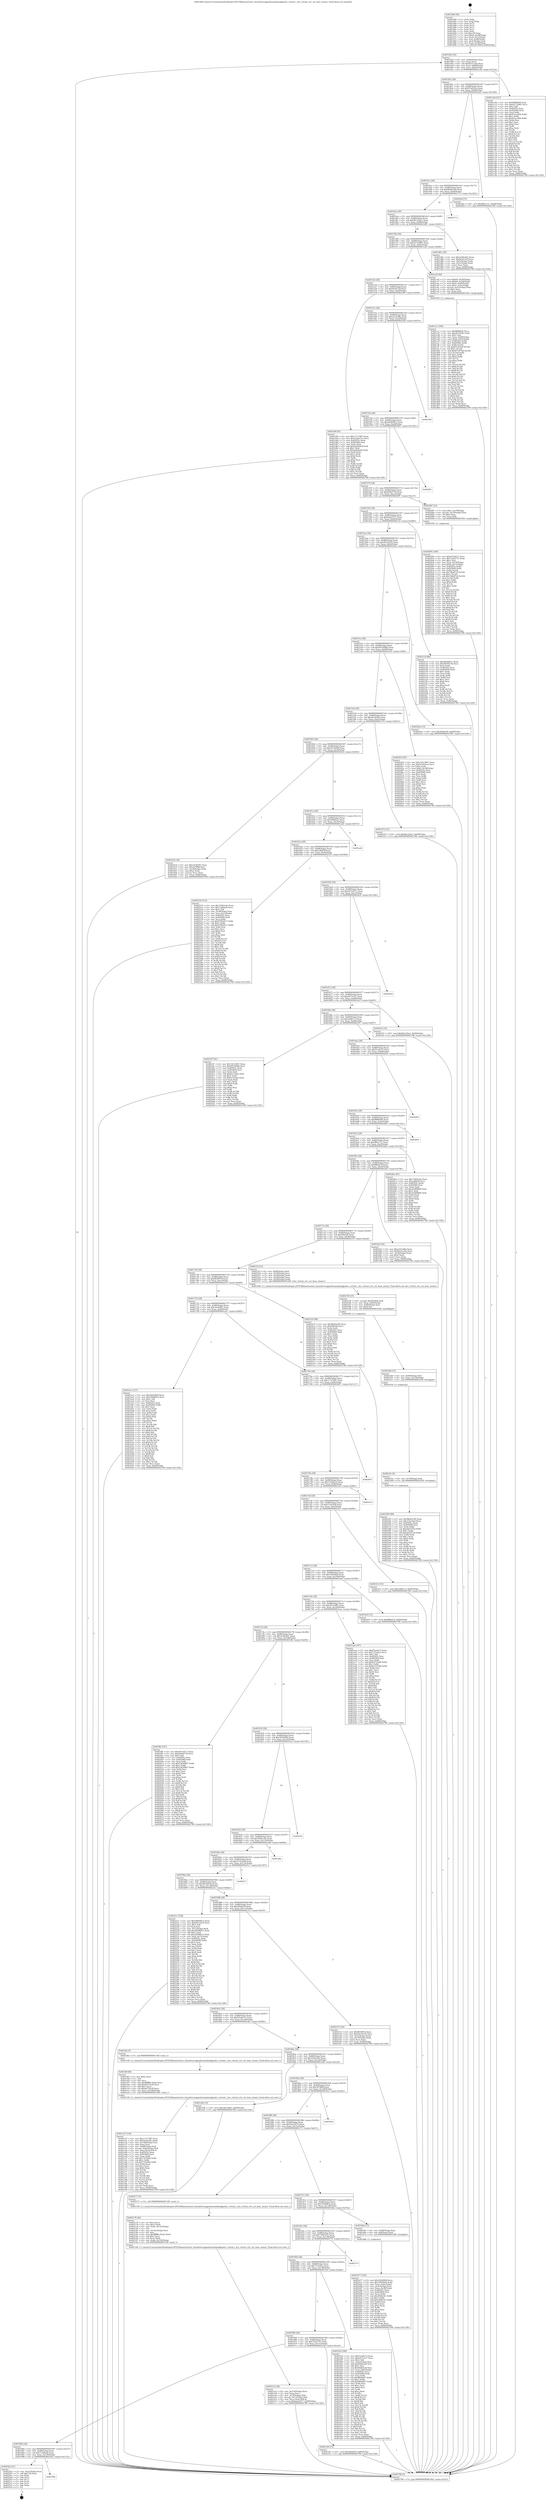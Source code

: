 digraph "0x401460" {
  label = "0x401460 (/mnt/c/Users/mathe/Desktop/tcc/POCII/binaries/extr_linuxdriversgpudrmamdamdgpudce_virtual.c_dce_virtual_crtc_set_base_atomic_Final-ollvm.out::main(0))"
  labelloc = "t"
  node[shape=record]

  Entry [label="",width=0.3,height=0.3,shape=circle,fillcolor=black,style=filled]
  "0x401492" [label="{
     0x401492 [32]\l
     | [instrs]\l
     &nbsp;&nbsp;0x401492 \<+6\>: mov -0x84(%rbp),%eax\l
     &nbsp;&nbsp;0x401498 \<+2\>: mov %eax,%ecx\l
     &nbsp;&nbsp;0x40149a \<+6\>: sub $0x8221e20a,%ecx\l
     &nbsp;&nbsp;0x4014a0 \<+6\>: mov %eax,-0x88(%rbp)\l
     &nbsp;&nbsp;0x4014a6 \<+6\>: mov %ecx,-0x8c(%rbp)\l
     &nbsp;&nbsp;0x4014ac \<+6\>: je 0000000000401c0d \<main+0x7ad\>\l
  }"]
  "0x401c0d" [label="{
     0x401c0d [147]\l
     | [instrs]\l
     &nbsp;&nbsp;0x401c0d \<+5\>: mov $0xf8889ef4,%eax\l
     &nbsp;&nbsp;0x401c12 \<+5\>: mov $0x9e732881,%ecx\l
     &nbsp;&nbsp;0x401c17 \<+2\>: mov $0x1,%dl\l
     &nbsp;&nbsp;0x401c19 \<+7\>: mov 0x40505c,%esi\l
     &nbsp;&nbsp;0x401c20 \<+7\>: mov 0x405060,%edi\l
     &nbsp;&nbsp;0x401c27 \<+3\>: mov %esi,%r8d\l
     &nbsp;&nbsp;0x401c2a \<+7\>: add $0x951ac004,%r8d\l
     &nbsp;&nbsp;0x401c31 \<+4\>: sub $0x1,%r8d\l
     &nbsp;&nbsp;0x401c35 \<+7\>: sub $0x951ac004,%r8d\l
     &nbsp;&nbsp;0x401c3c \<+4\>: imul %r8d,%esi\l
     &nbsp;&nbsp;0x401c40 \<+3\>: and $0x1,%esi\l
     &nbsp;&nbsp;0x401c43 \<+3\>: cmp $0x0,%esi\l
     &nbsp;&nbsp;0x401c46 \<+4\>: sete %r9b\l
     &nbsp;&nbsp;0x401c4a \<+3\>: cmp $0xa,%edi\l
     &nbsp;&nbsp;0x401c4d \<+4\>: setl %r10b\l
     &nbsp;&nbsp;0x401c51 \<+3\>: mov %r9b,%r11b\l
     &nbsp;&nbsp;0x401c54 \<+4\>: xor $0xff,%r11b\l
     &nbsp;&nbsp;0x401c58 \<+3\>: mov %r10b,%bl\l
     &nbsp;&nbsp;0x401c5b \<+3\>: xor $0xff,%bl\l
     &nbsp;&nbsp;0x401c5e \<+3\>: xor $0x1,%dl\l
     &nbsp;&nbsp;0x401c61 \<+3\>: mov %r11b,%r14b\l
     &nbsp;&nbsp;0x401c64 \<+4\>: and $0xff,%r14b\l
     &nbsp;&nbsp;0x401c68 \<+3\>: and %dl,%r9b\l
     &nbsp;&nbsp;0x401c6b \<+3\>: mov %bl,%r15b\l
     &nbsp;&nbsp;0x401c6e \<+4\>: and $0xff,%r15b\l
     &nbsp;&nbsp;0x401c72 \<+3\>: and %dl,%r10b\l
     &nbsp;&nbsp;0x401c75 \<+3\>: or %r9b,%r14b\l
     &nbsp;&nbsp;0x401c78 \<+3\>: or %r10b,%r15b\l
     &nbsp;&nbsp;0x401c7b \<+3\>: xor %r15b,%r14b\l
     &nbsp;&nbsp;0x401c7e \<+3\>: or %bl,%r11b\l
     &nbsp;&nbsp;0x401c81 \<+4\>: xor $0xff,%r11b\l
     &nbsp;&nbsp;0x401c85 \<+3\>: or $0x1,%dl\l
     &nbsp;&nbsp;0x401c88 \<+3\>: and %dl,%r11b\l
     &nbsp;&nbsp;0x401c8b \<+3\>: or %r11b,%r14b\l
     &nbsp;&nbsp;0x401c8e \<+4\>: test $0x1,%r14b\l
     &nbsp;&nbsp;0x401c92 \<+3\>: cmovne %ecx,%eax\l
     &nbsp;&nbsp;0x401c95 \<+6\>: mov %eax,-0x84(%rbp)\l
     &nbsp;&nbsp;0x401c9b \<+5\>: jmp 0000000000402788 \<main+0x1328\>\l
  }"]
  "0x4014b2" [label="{
     0x4014b2 [28]\l
     | [instrs]\l
     &nbsp;&nbsp;0x4014b2 \<+5\>: jmp 00000000004014b7 \<main+0x57\>\l
     &nbsp;&nbsp;0x4014b7 \<+6\>: mov -0x88(%rbp),%eax\l
     &nbsp;&nbsp;0x4014bd \<+5\>: sub $0x97e822ca,%eax\l
     &nbsp;&nbsp;0x4014c2 \<+6\>: mov %eax,-0x90(%rbp)\l
     &nbsp;&nbsp;0x4014c8 \<+6\>: je 00000000004024af \<main+0x104f\>\l
  }"]
  Exit [label="",width=0.3,height=0.3,shape=circle,fillcolor=black,style=filled,peripheries=2]
  "0x4024af" [label="{
     0x4024af [15]\l
     | [instrs]\l
     &nbsp;&nbsp;0x4024af \<+10\>: movl $0xff8ea727,-0x84(%rbp)\l
     &nbsp;&nbsp;0x4024b9 \<+5\>: jmp 0000000000402788 \<main+0x1328\>\l
  }"]
  "0x4014ce" [label="{
     0x4014ce [28]\l
     | [instrs]\l
     &nbsp;&nbsp;0x4014ce \<+5\>: jmp 00000000004014d3 \<main+0x73\>\l
     &nbsp;&nbsp;0x4014d3 \<+6\>: mov -0x88(%rbp),%eax\l
     &nbsp;&nbsp;0x4014d9 \<+5\>: sub $0x9bb63c00,%eax\l
     &nbsp;&nbsp;0x4014de \<+6\>: mov %eax,-0x94(%rbp)\l
     &nbsp;&nbsp;0x4014e4 \<+6\>: je 0000000000402713 \<main+0x12b3\>\l
  }"]
  "0x40199e" [label="{
     0x40199e\l
  }", style=dashed]
  "0x402713" [label="{
     0x402713\l
  }", style=dashed]
  "0x4014ea" [label="{
     0x4014ea [28]\l
     | [instrs]\l
     &nbsp;&nbsp;0x4014ea \<+5\>: jmp 00000000004014ef \<main+0x8f\>\l
     &nbsp;&nbsp;0x4014ef \<+6\>: mov -0x88(%rbp),%eax\l
     &nbsp;&nbsp;0x4014f5 \<+5\>: sub $0x9bc22be1,%eax\l
     &nbsp;&nbsp;0x4014fa \<+6\>: mov %eax,-0x98(%rbp)\l
     &nbsp;&nbsp;0x401500 \<+6\>: je 0000000000401d81 \<main+0x921\>\l
  }"]
  "0x4025b2" [label="{
     0x4025b2 [21]\l
     | [instrs]\l
     &nbsp;&nbsp;0x4025b2 \<+3\>: mov -0x2c(%rbp),%eax\l
     &nbsp;&nbsp;0x4025b5 \<+7\>: add $0x138,%rsp\l
     &nbsp;&nbsp;0x4025bc \<+1\>: pop %rbx\l
     &nbsp;&nbsp;0x4025bd \<+2\>: pop %r12\l
     &nbsp;&nbsp;0x4025bf \<+2\>: pop %r13\l
     &nbsp;&nbsp;0x4025c1 \<+2\>: pop %r14\l
     &nbsp;&nbsp;0x4025c3 \<+2\>: pop %r15\l
     &nbsp;&nbsp;0x4025c5 \<+1\>: pop %rbp\l
     &nbsp;&nbsp;0x4025c6 \<+1\>: ret\l
  }"]
  "0x401d81" [label="{
     0x401d81 [30]\l
     | [instrs]\l
     &nbsp;&nbsp;0x401d81 \<+5\>: mov $0x2e94eb01,%eax\l
     &nbsp;&nbsp;0x401d86 \<+5\>: mov $0x9ed2c52f,%ecx\l
     &nbsp;&nbsp;0x401d8b \<+3\>: mov -0x6c(%rbp),%edx\l
     &nbsp;&nbsp;0x401d8e \<+3\>: cmp -0x5c(%rbp),%edx\l
     &nbsp;&nbsp;0x401d91 \<+3\>: cmovl %ecx,%eax\l
     &nbsp;&nbsp;0x401d94 \<+6\>: mov %eax,-0x84(%rbp)\l
     &nbsp;&nbsp;0x401d9a \<+5\>: jmp 0000000000402788 \<main+0x1328\>\l
  }"]
  "0x401506" [label="{
     0x401506 [28]\l
     | [instrs]\l
     &nbsp;&nbsp;0x401506 \<+5\>: jmp 000000000040150b \<main+0xab\>\l
     &nbsp;&nbsp;0x40150b \<+6\>: mov -0x88(%rbp),%eax\l
     &nbsp;&nbsp;0x401511 \<+5\>: sub $0x9e732881,%eax\l
     &nbsp;&nbsp;0x401516 \<+6\>: mov %eax,-0x9c(%rbp)\l
     &nbsp;&nbsp;0x40151c \<+6\>: je 0000000000401ca0 \<main+0x840\>\l
  }"]
  "0x402365" [label="{
     0x402365 [96]\l
     | [instrs]\l
     &nbsp;&nbsp;0x402365 \<+5\>: mov $0x9bb63c00,%eax\l
     &nbsp;&nbsp;0x40236a \<+5\>: mov $0x15ecf1b4,%ecx\l
     &nbsp;&nbsp;0x40236f \<+7\>: mov 0x40505c,%edx\l
     &nbsp;&nbsp;0x402376 \<+7\>: mov 0x405060,%esi\l
     &nbsp;&nbsp;0x40237d \<+3\>: mov %edx,%r8d\l
     &nbsp;&nbsp;0x402380 \<+7\>: sub $0xa6d1f33d,%r8d\l
     &nbsp;&nbsp;0x402387 \<+4\>: sub $0x1,%r8d\l
     &nbsp;&nbsp;0x40238b \<+7\>: add $0xa6d1f33d,%r8d\l
     &nbsp;&nbsp;0x402392 \<+4\>: imul %r8d,%edx\l
     &nbsp;&nbsp;0x402396 \<+3\>: and $0x1,%edx\l
     &nbsp;&nbsp;0x402399 \<+3\>: cmp $0x0,%edx\l
     &nbsp;&nbsp;0x40239c \<+4\>: sete %r9b\l
     &nbsp;&nbsp;0x4023a0 \<+3\>: cmp $0xa,%esi\l
     &nbsp;&nbsp;0x4023a3 \<+4\>: setl %r10b\l
     &nbsp;&nbsp;0x4023a7 \<+3\>: mov %r9b,%r11b\l
     &nbsp;&nbsp;0x4023aa \<+3\>: and %r10b,%r11b\l
     &nbsp;&nbsp;0x4023ad \<+3\>: xor %r10b,%r9b\l
     &nbsp;&nbsp;0x4023b0 \<+3\>: or %r9b,%r11b\l
     &nbsp;&nbsp;0x4023b3 \<+4\>: test $0x1,%r11b\l
     &nbsp;&nbsp;0x4023b7 \<+3\>: cmovne %ecx,%eax\l
     &nbsp;&nbsp;0x4023ba \<+6\>: mov %eax,-0x84(%rbp)\l
     &nbsp;&nbsp;0x4023c0 \<+5\>: jmp 0000000000402788 \<main+0x1328\>\l
  }"]
  "0x401ca0" [label="{
     0x401ca0 [44]\l
     | [instrs]\l
     &nbsp;&nbsp;0x401ca0 \<+7\>: movl $0x64,-0x50(%rbp)\l
     &nbsp;&nbsp;0x401ca7 \<+7\>: movl $0x64,-0x54(%rbp)\l
     &nbsp;&nbsp;0x401cae \<+7\>: movl $0x0,-0x58(%rbp)\l
     &nbsp;&nbsp;0x401cb5 \<+7\>: movl $0x1,-0x5c(%rbp)\l
     &nbsp;&nbsp;0x401cbc \<+4\>: movslq -0x5c(%rbp),%rax\l
     &nbsp;&nbsp;0x401cc0 \<+4\>: shl $0x2,%rax\l
     &nbsp;&nbsp;0x401cc4 \<+3\>: mov %rax,%rdi\l
     &nbsp;&nbsp;0x401cc7 \<+5\>: call 0000000000401050 \<malloc@plt\>\l
     | [calls]\l
     &nbsp;&nbsp;0x401050 \{1\} (unknown)\l
  }"]
  "0x401522" [label="{
     0x401522 [28]\l
     | [instrs]\l
     &nbsp;&nbsp;0x401522 \<+5\>: jmp 0000000000401527 \<main+0xc7\>\l
     &nbsp;&nbsp;0x401527 \<+6\>: mov -0x88(%rbp),%eax\l
     &nbsp;&nbsp;0x40152d \<+5\>: sub $0x9ed2c52f,%eax\l
     &nbsp;&nbsp;0x401532 \<+6\>: mov %eax,-0xa0(%rbp)\l
     &nbsp;&nbsp;0x401538 \<+6\>: je 0000000000401d9f \<main+0x93f\>\l
  }"]
  "0x40235c" [label="{
     0x40235c [9]\l
     | [instrs]\l
     &nbsp;&nbsp;0x40235c \<+4\>: mov -0x78(%rbp),%rdi\l
     &nbsp;&nbsp;0x402360 \<+5\>: call 0000000000401030 \<free@plt\>\l
     | [calls]\l
     &nbsp;&nbsp;0x401030 \{1\} (unknown)\l
  }"]
  "0x401d9f" [label="{
     0x401d9f [91]\l
     | [instrs]\l
     &nbsp;&nbsp;0x401d9f \<+5\>: mov $0x117e7487,%eax\l
     &nbsp;&nbsp;0x401da4 \<+5\>: mov $0x522ab7e1,%ecx\l
     &nbsp;&nbsp;0x401da9 \<+7\>: mov 0x40505c,%edx\l
     &nbsp;&nbsp;0x401db0 \<+7\>: mov 0x405060,%esi\l
     &nbsp;&nbsp;0x401db7 \<+2\>: mov %edx,%edi\l
     &nbsp;&nbsp;0x401db9 \<+6\>: add $0xba2b4a9d,%edi\l
     &nbsp;&nbsp;0x401dbf \<+3\>: sub $0x1,%edi\l
     &nbsp;&nbsp;0x401dc2 \<+6\>: sub $0xba2b4a9d,%edi\l
     &nbsp;&nbsp;0x401dc8 \<+3\>: imul %edi,%edx\l
     &nbsp;&nbsp;0x401dcb \<+3\>: and $0x1,%edx\l
     &nbsp;&nbsp;0x401dce \<+3\>: cmp $0x0,%edx\l
     &nbsp;&nbsp;0x401dd1 \<+4\>: sete %r8b\l
     &nbsp;&nbsp;0x401dd5 \<+3\>: cmp $0xa,%esi\l
     &nbsp;&nbsp;0x401dd8 \<+4\>: setl %r9b\l
     &nbsp;&nbsp;0x401ddc \<+3\>: mov %r8b,%r10b\l
     &nbsp;&nbsp;0x401ddf \<+3\>: and %r9b,%r10b\l
     &nbsp;&nbsp;0x401de2 \<+3\>: xor %r9b,%r8b\l
     &nbsp;&nbsp;0x401de5 \<+3\>: or %r8b,%r10b\l
     &nbsp;&nbsp;0x401de8 \<+4\>: test $0x1,%r10b\l
     &nbsp;&nbsp;0x401dec \<+3\>: cmovne %ecx,%eax\l
     &nbsp;&nbsp;0x401def \<+6\>: mov %eax,-0x84(%rbp)\l
     &nbsp;&nbsp;0x401df5 \<+5\>: jmp 0000000000402788 \<main+0x1328\>\l
  }"]
  "0x40153e" [label="{
     0x40153e [28]\l
     | [instrs]\l
     &nbsp;&nbsp;0x40153e \<+5\>: jmp 0000000000401543 \<main+0xe3\>\l
     &nbsp;&nbsp;0x401543 \<+6\>: mov -0x88(%rbp),%eax\l
     &nbsp;&nbsp;0x401549 \<+5\>: sub $0xa223c08a,%eax\l
     &nbsp;&nbsp;0x40154e \<+6\>: mov %eax,-0xa4(%rbp)\l
     &nbsp;&nbsp;0x401554 \<+6\>: je 00000000004023d4 \<main+0xf74\>\l
  }"]
  "0x40234d" [label="{
     0x40234d [15]\l
     | [instrs]\l
     &nbsp;&nbsp;0x40234d \<+4\>: mov -0x68(%rbp),%rdi\l
     &nbsp;&nbsp;0x402351 \<+6\>: mov %eax,-0x154(%rbp)\l
     &nbsp;&nbsp;0x402357 \<+5\>: call 0000000000401030 \<free@plt\>\l
     | [calls]\l
     &nbsp;&nbsp;0x401030 \{1\} (unknown)\l
  }"]
  "0x4023d4" [label="{
     0x4023d4\l
  }", style=dashed]
  "0x40155a" [label="{
     0x40155a [28]\l
     | [instrs]\l
     &nbsp;&nbsp;0x40155a \<+5\>: jmp 000000000040155f \<main+0xff\>\l
     &nbsp;&nbsp;0x40155f \<+6\>: mov -0x88(%rbp),%eax\l
     &nbsp;&nbsp;0x401565 \<+5\>: sub $0xa8644812,%eax\l
     &nbsp;&nbsp;0x40156a \<+6\>: mov %eax,-0xa8(%rbp)\l
     &nbsp;&nbsp;0x401570 \<+6\>: je 00000000004026f1 \<main+0x1291\>\l
  }"]
  "0x402336" [label="{
     0x402336 [23]\l
     | [instrs]\l
     &nbsp;&nbsp;0x402336 \<+10\>: movabs $0x4030b6,%rdi\l
     &nbsp;&nbsp;0x402340 \<+3\>: mov %eax,-0x80(%rbp)\l
     &nbsp;&nbsp;0x402343 \<+3\>: mov -0x80(%rbp),%esi\l
     &nbsp;&nbsp;0x402346 \<+2\>: mov $0x0,%al\l
     &nbsp;&nbsp;0x402348 \<+5\>: call 0000000000401040 \<printf@plt\>\l
     | [calls]\l
     &nbsp;&nbsp;0x401040 \{1\} (unknown)\l
  }"]
  "0x4026f1" [label="{
     0x4026f1\l
  }", style=dashed]
  "0x401576" [label="{
     0x401576 [28]\l
     | [instrs]\l
     &nbsp;&nbsp;0x401576 \<+5\>: jmp 000000000040157b \<main+0x11b\>\l
     &nbsp;&nbsp;0x40157b \<+6\>: mov -0x88(%rbp),%eax\l
     &nbsp;&nbsp;0x401581 \<+5\>: sub $0xb09a0718,%eax\l
     &nbsp;&nbsp;0x401586 \<+6\>: mov %eax,-0xac(%rbp)\l
     &nbsp;&nbsp;0x40158c \<+6\>: je 0000000000402087 \<main+0xc27\>\l
  }"]
  "0x4021a2" [label="{
     0x4021a2 [36]\l
     | [instrs]\l
     &nbsp;&nbsp;0x4021a2 \<+6\>: mov -0x150(%rbp),%ecx\l
     &nbsp;&nbsp;0x4021a8 \<+3\>: imul %eax,%ecx\l
     &nbsp;&nbsp;0x4021ab \<+4\>: mov -0x78(%rbp),%rdi\l
     &nbsp;&nbsp;0x4021af \<+4\>: movslq -0x7c(%rbp),%r8\l
     &nbsp;&nbsp;0x4021b3 \<+4\>: mov %ecx,(%rdi,%r8,4)\l
     &nbsp;&nbsp;0x4021b7 \<+10\>: movl $0xbdae9157,-0x84(%rbp)\l
     &nbsp;&nbsp;0x4021c1 \<+5\>: jmp 0000000000402788 \<main+0x1328\>\l
  }"]
  "0x402087" [label="{
     0x402087 [23]\l
     | [instrs]\l
     &nbsp;&nbsp;0x402087 \<+7\>: movl $0x1,-0x70(%rbp)\l
     &nbsp;&nbsp;0x40208e \<+4\>: movslq -0x70(%rbp),%rax\l
     &nbsp;&nbsp;0x402092 \<+4\>: shl $0x2,%rax\l
     &nbsp;&nbsp;0x402096 \<+3\>: mov %rax,%rdi\l
     &nbsp;&nbsp;0x402099 \<+5\>: call 0000000000401050 \<malloc@plt\>\l
     | [calls]\l
     &nbsp;&nbsp;0x401050 \{1\} (unknown)\l
  }"]
  "0x401592" [label="{
     0x401592 [28]\l
     | [instrs]\l
     &nbsp;&nbsp;0x401592 \<+5\>: jmp 0000000000401597 \<main+0x137\>\l
     &nbsp;&nbsp;0x401597 \<+6\>: mov -0x88(%rbp),%eax\l
     &nbsp;&nbsp;0x40159d \<+5\>: sub $0xbdae9157,%eax\l
     &nbsp;&nbsp;0x4015a2 \<+6\>: mov %eax,-0xb0(%rbp)\l
     &nbsp;&nbsp;0x4015a8 \<+6\>: je 00000000004021c6 \<main+0xd66\>\l
  }"]
  "0x402176" [label="{
     0x402176 [44]\l
     | [instrs]\l
     &nbsp;&nbsp;0x402176 \<+2\>: xor %ecx,%ecx\l
     &nbsp;&nbsp;0x402178 \<+5\>: mov $0x2,%edx\l
     &nbsp;&nbsp;0x40217d \<+6\>: mov %edx,-0x14c(%rbp)\l
     &nbsp;&nbsp;0x402183 \<+1\>: cltd\l
     &nbsp;&nbsp;0x402184 \<+6\>: mov -0x14c(%rbp),%esi\l
     &nbsp;&nbsp;0x40218a \<+2\>: idiv %esi\l
     &nbsp;&nbsp;0x40218c \<+6\>: imul $0xfffffffe,%edx,%edx\l
     &nbsp;&nbsp;0x402192 \<+3\>: sub $0x1,%ecx\l
     &nbsp;&nbsp;0x402195 \<+2\>: sub %ecx,%edx\l
     &nbsp;&nbsp;0x402197 \<+6\>: mov %edx,-0x150(%rbp)\l
     &nbsp;&nbsp;0x40219d \<+5\>: call 0000000000401160 \<next_i\>\l
     | [calls]\l
     &nbsp;&nbsp;0x401160 \{1\} (/mnt/c/Users/mathe/Desktop/tcc/POCII/binaries/extr_linuxdriversgpudrmamdamdgpudce_virtual.c_dce_virtual_crtc_set_base_atomic_Final-ollvm.out::next_i)\l
  }"]
  "0x4021c6" [label="{
     0x4021c6 [86]\l
     | [instrs]\l
     &nbsp;&nbsp;0x4021c6 \<+5\>: mov $0xa8644812,%eax\l
     &nbsp;&nbsp;0x4021cb \<+5\>: mov $0x4818413b,%ecx\l
     &nbsp;&nbsp;0x4021d0 \<+2\>: xor %edx,%edx\l
     &nbsp;&nbsp;0x4021d2 \<+7\>: mov 0x40505c,%esi\l
     &nbsp;&nbsp;0x4021d9 \<+7\>: mov 0x405060,%edi\l
     &nbsp;&nbsp;0x4021e0 \<+3\>: sub $0x1,%edx\l
     &nbsp;&nbsp;0x4021e3 \<+3\>: mov %esi,%r8d\l
     &nbsp;&nbsp;0x4021e6 \<+3\>: add %edx,%r8d\l
     &nbsp;&nbsp;0x4021e9 \<+4\>: imul %r8d,%esi\l
     &nbsp;&nbsp;0x4021ed \<+3\>: and $0x1,%esi\l
     &nbsp;&nbsp;0x4021f0 \<+3\>: cmp $0x0,%esi\l
     &nbsp;&nbsp;0x4021f3 \<+4\>: sete %r9b\l
     &nbsp;&nbsp;0x4021f7 \<+3\>: cmp $0xa,%edi\l
     &nbsp;&nbsp;0x4021fa \<+4\>: setl %r10b\l
     &nbsp;&nbsp;0x4021fe \<+3\>: mov %r9b,%r11b\l
     &nbsp;&nbsp;0x402201 \<+3\>: and %r10b,%r11b\l
     &nbsp;&nbsp;0x402204 \<+3\>: xor %r10b,%r9b\l
     &nbsp;&nbsp;0x402207 \<+3\>: or %r9b,%r11b\l
     &nbsp;&nbsp;0x40220a \<+4\>: test $0x1,%r11b\l
     &nbsp;&nbsp;0x40220e \<+3\>: cmovne %ecx,%eax\l
     &nbsp;&nbsp;0x402211 \<+6\>: mov %eax,-0x84(%rbp)\l
     &nbsp;&nbsp;0x402217 \<+5\>: jmp 0000000000402788 \<main+0x1328\>\l
  }"]
  "0x4015ae" [label="{
     0x4015ae [28]\l
     | [instrs]\l
     &nbsp;&nbsp;0x4015ae \<+5\>: jmp 00000000004015b3 \<main+0x153\>\l
     &nbsp;&nbsp;0x4015b3 \<+6\>: mov -0x88(%rbp),%eax\l
     &nbsp;&nbsp;0x4015b9 \<+5\>: sub $0xd61c6a35,%eax\l
     &nbsp;&nbsp;0x4015be \<+6\>: mov %eax,-0xb4(%rbp)\l
     &nbsp;&nbsp;0x4015c4 \<+6\>: je 00000000004022ba \<main+0xe5a\>\l
  }"]
  "0x401982" [label="{
     0x401982 [28]\l
     | [instrs]\l
     &nbsp;&nbsp;0x401982 \<+5\>: jmp 0000000000401987 \<main+0x527\>\l
     &nbsp;&nbsp;0x401987 \<+6\>: mov -0x88(%rbp),%eax\l
     &nbsp;&nbsp;0x40198d \<+5\>: sub $0x7cd4fad0,%eax\l
     &nbsp;&nbsp;0x401992 \<+6\>: mov %eax,-0x140(%rbp)\l
     &nbsp;&nbsp;0x401998 \<+6\>: je 00000000004025b2 \<main+0x1152\>\l
  }"]
  "0x4022ba" [label="{
     0x4022ba [15]\l
     | [instrs]\l
     &nbsp;&nbsp;0x4022ba \<+10\>: movl $0x49ddef3f,-0x84(%rbp)\l
     &nbsp;&nbsp;0x4022c4 \<+5\>: jmp 0000000000402788 \<main+0x1328\>\l
  }"]
  "0x4015ca" [label="{
     0x4015ca [28]\l
     | [instrs]\l
     &nbsp;&nbsp;0x4015ca \<+5\>: jmp 00000000004015cf \<main+0x16f\>\l
     &nbsp;&nbsp;0x4015cf \<+6\>: mov -0x88(%rbp),%eax\l
     &nbsp;&nbsp;0x4015d5 \<+5\>: sub $0xd95390b8,%eax\l
     &nbsp;&nbsp;0x4015da \<+6\>: mov %eax,-0xb8(%rbp)\l
     &nbsp;&nbsp;0x4015e0 \<+6\>: je 0000000000402452 \<main+0xff2\>\l
  }"]
  "0x402144" [label="{
     0x402144 [15]\l
     | [instrs]\l
     &nbsp;&nbsp;0x402144 \<+10\>: movl $0x49ddef3f,-0x84(%rbp)\l
     &nbsp;&nbsp;0x40214e \<+5\>: jmp 0000000000402788 \<main+0x1328\>\l
  }"]
  "0x402452" [label="{
     0x402452 [93]\l
     | [instrs]\l
     &nbsp;&nbsp;0x402452 \<+5\>: mov $0x7d313067,%eax\l
     &nbsp;&nbsp;0x402457 \<+5\>: mov $0x97e822ca,%ecx\l
     &nbsp;&nbsp;0x40245c \<+2\>: xor %edx,%edx\l
     &nbsp;&nbsp;0x40245e \<+7\>: movl $0x0,-0x38(%rbp)\l
     &nbsp;&nbsp;0x402465 \<+7\>: mov 0x40505c,%esi\l
     &nbsp;&nbsp;0x40246c \<+7\>: mov 0x405060,%edi\l
     &nbsp;&nbsp;0x402473 \<+3\>: sub $0x1,%edx\l
     &nbsp;&nbsp;0x402476 \<+3\>: mov %esi,%r8d\l
     &nbsp;&nbsp;0x402479 \<+3\>: add %edx,%r8d\l
     &nbsp;&nbsp;0x40247c \<+4\>: imul %r8d,%esi\l
     &nbsp;&nbsp;0x402480 \<+3\>: and $0x1,%esi\l
     &nbsp;&nbsp;0x402483 \<+3\>: cmp $0x0,%esi\l
     &nbsp;&nbsp;0x402486 \<+4\>: sete %r9b\l
     &nbsp;&nbsp;0x40248a \<+3\>: cmp $0xa,%edi\l
     &nbsp;&nbsp;0x40248d \<+4\>: setl %r10b\l
     &nbsp;&nbsp;0x402491 \<+3\>: mov %r9b,%r11b\l
     &nbsp;&nbsp;0x402494 \<+3\>: and %r10b,%r11b\l
     &nbsp;&nbsp;0x402497 \<+3\>: xor %r10b,%r9b\l
     &nbsp;&nbsp;0x40249a \<+3\>: or %r9b,%r11b\l
     &nbsp;&nbsp;0x40249d \<+4\>: test $0x1,%r11b\l
     &nbsp;&nbsp;0x4024a1 \<+3\>: cmovne %ecx,%eax\l
     &nbsp;&nbsp;0x4024a4 \<+6\>: mov %eax,-0x84(%rbp)\l
     &nbsp;&nbsp;0x4024aa \<+5\>: jmp 0000000000402788 \<main+0x1328\>\l
  }"]
  "0x4015e6" [label="{
     0x4015e6 [28]\l
     | [instrs]\l
     &nbsp;&nbsp;0x4015e6 \<+5\>: jmp 00000000004015eb \<main+0x18b\>\l
     &nbsp;&nbsp;0x4015eb \<+6\>: mov -0x88(%rbp),%eax\l
     &nbsp;&nbsp;0x4015f1 \<+5\>: sub $0xdfc5454e,%eax\l
     &nbsp;&nbsp;0x4015f6 \<+6\>: mov %eax,-0xbc(%rbp)\l
     &nbsp;&nbsp;0x4015fc \<+6\>: je 0000000000401d72 \<main+0x912\>\l
  }"]
  "0x40209e" [label="{
     0x40209e [166]\l
     | [instrs]\l
     &nbsp;&nbsp;0x40209e \<+5\>: mov $0xe67ed511,%ecx\l
     &nbsp;&nbsp;0x4020a3 \<+5\>: mov $0x7c622731,%edx\l
     &nbsp;&nbsp;0x4020a8 \<+3\>: mov $0x1,%sil\l
     &nbsp;&nbsp;0x4020ab \<+4\>: mov %rax,-0x78(%rbp)\l
     &nbsp;&nbsp;0x4020af \<+7\>: movl $0x0,-0x7c(%rbp)\l
     &nbsp;&nbsp;0x4020b6 \<+8\>: mov 0x40505c,%r8d\l
     &nbsp;&nbsp;0x4020be \<+8\>: mov 0x405060,%r9d\l
     &nbsp;&nbsp;0x4020c6 \<+3\>: mov %r8d,%r10d\l
     &nbsp;&nbsp;0x4020c9 \<+7\>: sub $0x7db4f7c8,%r10d\l
     &nbsp;&nbsp;0x4020d0 \<+4\>: sub $0x1,%r10d\l
     &nbsp;&nbsp;0x4020d4 \<+7\>: add $0x7db4f7c8,%r10d\l
     &nbsp;&nbsp;0x4020db \<+4\>: imul %r10d,%r8d\l
     &nbsp;&nbsp;0x4020df \<+4\>: and $0x1,%r8d\l
     &nbsp;&nbsp;0x4020e3 \<+4\>: cmp $0x0,%r8d\l
     &nbsp;&nbsp;0x4020e7 \<+4\>: sete %r11b\l
     &nbsp;&nbsp;0x4020eb \<+4\>: cmp $0xa,%r9d\l
     &nbsp;&nbsp;0x4020ef \<+3\>: setl %bl\l
     &nbsp;&nbsp;0x4020f2 \<+3\>: mov %r11b,%r14b\l
     &nbsp;&nbsp;0x4020f5 \<+4\>: xor $0xff,%r14b\l
     &nbsp;&nbsp;0x4020f9 \<+3\>: mov %bl,%r15b\l
     &nbsp;&nbsp;0x4020fc \<+4\>: xor $0xff,%r15b\l
     &nbsp;&nbsp;0x402100 \<+4\>: xor $0x1,%sil\l
     &nbsp;&nbsp;0x402104 \<+3\>: mov %r14b,%r12b\l
     &nbsp;&nbsp;0x402107 \<+4\>: and $0xff,%r12b\l
     &nbsp;&nbsp;0x40210b \<+3\>: and %sil,%r11b\l
     &nbsp;&nbsp;0x40210e \<+3\>: mov %r15b,%r13b\l
     &nbsp;&nbsp;0x402111 \<+4\>: and $0xff,%r13b\l
     &nbsp;&nbsp;0x402115 \<+3\>: and %sil,%bl\l
     &nbsp;&nbsp;0x402118 \<+3\>: or %r11b,%r12b\l
     &nbsp;&nbsp;0x40211b \<+3\>: or %bl,%r13b\l
     &nbsp;&nbsp;0x40211e \<+3\>: xor %r13b,%r12b\l
     &nbsp;&nbsp;0x402121 \<+3\>: or %r15b,%r14b\l
     &nbsp;&nbsp;0x402124 \<+4\>: xor $0xff,%r14b\l
     &nbsp;&nbsp;0x402128 \<+4\>: or $0x1,%sil\l
     &nbsp;&nbsp;0x40212c \<+3\>: and %sil,%r14b\l
     &nbsp;&nbsp;0x40212f \<+3\>: or %r14b,%r12b\l
     &nbsp;&nbsp;0x402132 \<+4\>: test $0x1,%r12b\l
     &nbsp;&nbsp;0x402136 \<+3\>: cmovne %edx,%ecx\l
     &nbsp;&nbsp;0x402139 \<+6\>: mov %ecx,-0x84(%rbp)\l
     &nbsp;&nbsp;0x40213f \<+5\>: jmp 0000000000402788 \<main+0x1328\>\l
  }"]
  "0x401d72" [label="{
     0x401d72 [15]\l
     | [instrs]\l
     &nbsp;&nbsp;0x401d72 \<+10\>: movl $0x9bc22be1,-0x84(%rbp)\l
     &nbsp;&nbsp;0x401d7c \<+5\>: jmp 0000000000402788 \<main+0x1328\>\l
  }"]
  "0x401602" [label="{
     0x401602 [28]\l
     | [instrs]\l
     &nbsp;&nbsp;0x401602 \<+5\>: jmp 0000000000401607 \<main+0x1a7\>\l
     &nbsp;&nbsp;0x401607 \<+6\>: mov -0x88(%rbp),%eax\l
     &nbsp;&nbsp;0x40160d \<+5\>: sub $0xe01300ef,%eax\l
     &nbsp;&nbsp;0x401612 \<+6\>: mov %eax,-0xc0(%rbp)\l
     &nbsp;&nbsp;0x401618 \<+6\>: je 00000000004019c4 \<main+0x564\>\l
  }"]
  "0x401966" [label="{
     0x401966 [28]\l
     | [instrs]\l
     &nbsp;&nbsp;0x401966 \<+5\>: jmp 000000000040196b \<main+0x50b\>\l
     &nbsp;&nbsp;0x40196b \<+6\>: mov -0x88(%rbp),%eax\l
     &nbsp;&nbsp;0x401971 \<+5\>: sub $0x7c622731,%eax\l
     &nbsp;&nbsp;0x401976 \<+6\>: mov %eax,-0x13c(%rbp)\l
     &nbsp;&nbsp;0x40197c \<+6\>: je 0000000000402144 \<main+0xce4\>\l
  }"]
  "0x4019c4" [label="{
     0x4019c4 [30]\l
     | [instrs]\l
     &nbsp;&nbsp;0x4019c4 \<+5\>: mov $0x10c85f01,%eax\l
     &nbsp;&nbsp;0x4019c9 \<+5\>: mov $0x5d7ff6ff,%ecx\l
     &nbsp;&nbsp;0x4019ce \<+3\>: mov -0x34(%rbp),%edx\l
     &nbsp;&nbsp;0x4019d1 \<+3\>: cmp $0x2,%edx\l
     &nbsp;&nbsp;0x4019d4 \<+3\>: cmovne %ecx,%eax\l
     &nbsp;&nbsp;0x4019d7 \<+6\>: mov %eax,-0x84(%rbp)\l
     &nbsp;&nbsp;0x4019dd \<+5\>: jmp 0000000000402788 \<main+0x1328\>\l
  }"]
  "0x40161e" [label="{
     0x40161e [28]\l
     | [instrs]\l
     &nbsp;&nbsp;0x40161e \<+5\>: jmp 0000000000401623 \<main+0x1c3\>\l
     &nbsp;&nbsp;0x401623 \<+6\>: mov -0x88(%rbp),%eax\l
     &nbsp;&nbsp;0x401629 \<+5\>: sub $0xe0f69dcc,%eax\l
     &nbsp;&nbsp;0x40162e \<+6\>: mov %eax,-0xc4(%rbp)\l
     &nbsp;&nbsp;0x401634 \<+6\>: je 0000000000401ad2 \<main+0x672\>\l
  }"]
  "0x402788" [label="{
     0x402788 [5]\l
     | [instrs]\l
     &nbsp;&nbsp;0x402788 \<+5\>: jmp 0000000000401492 \<main+0x32\>\l
  }"]
  "0x401460" [label="{
     0x401460 [50]\l
     | [instrs]\l
     &nbsp;&nbsp;0x401460 \<+1\>: push %rbp\l
     &nbsp;&nbsp;0x401461 \<+3\>: mov %rsp,%rbp\l
     &nbsp;&nbsp;0x401464 \<+2\>: push %r15\l
     &nbsp;&nbsp;0x401466 \<+2\>: push %r14\l
     &nbsp;&nbsp;0x401468 \<+2\>: push %r13\l
     &nbsp;&nbsp;0x40146a \<+2\>: push %r12\l
     &nbsp;&nbsp;0x40146c \<+1\>: push %rbx\l
     &nbsp;&nbsp;0x40146d \<+7\>: sub $0x138,%rsp\l
     &nbsp;&nbsp;0x401474 \<+7\>: movl $0x0,-0x38(%rbp)\l
     &nbsp;&nbsp;0x40147b \<+3\>: mov %edi,-0x3c(%rbp)\l
     &nbsp;&nbsp;0x40147e \<+4\>: mov %rsi,-0x48(%rbp)\l
     &nbsp;&nbsp;0x401482 \<+3\>: mov -0x3c(%rbp),%edi\l
     &nbsp;&nbsp;0x401485 \<+3\>: mov %edi,-0x34(%rbp)\l
     &nbsp;&nbsp;0x401488 \<+10\>: movl $0xe01300ef,-0x84(%rbp)\l
  }"]
  "0x401f3d" [label="{
     0x401f3d [168]\l
     | [instrs]\l
     &nbsp;&nbsp;0x401f3d \<+5\>: mov $0xf7ea9a73,%eax\l
     &nbsp;&nbsp;0x401f42 \<+5\>: mov $0xe873ce27,%ecx\l
     &nbsp;&nbsp;0x401f47 \<+2\>: mov $0x1,%dl\l
     &nbsp;&nbsp;0x401f49 \<+3\>: mov -0x6c(%rbp),%esi\l
     &nbsp;&nbsp;0x401f4c \<+6\>: add $0x6bfb4cdd,%esi\l
     &nbsp;&nbsp;0x401f52 \<+3\>: add $0x1,%esi\l
     &nbsp;&nbsp;0x401f55 \<+6\>: sub $0x6bfb4cdd,%esi\l
     &nbsp;&nbsp;0x401f5b \<+3\>: mov %esi,-0x6c(%rbp)\l
     &nbsp;&nbsp;0x401f5e \<+7\>: mov 0x40505c,%esi\l
     &nbsp;&nbsp;0x401f65 \<+7\>: mov 0x405060,%edi\l
     &nbsp;&nbsp;0x401f6c \<+3\>: mov %esi,%r8d\l
     &nbsp;&nbsp;0x401f6f \<+7\>: sub $0x9ff5dd67,%r8d\l
     &nbsp;&nbsp;0x401f76 \<+4\>: sub $0x1,%r8d\l
     &nbsp;&nbsp;0x401f7a \<+7\>: add $0x9ff5dd67,%r8d\l
     &nbsp;&nbsp;0x401f81 \<+4\>: imul %r8d,%esi\l
     &nbsp;&nbsp;0x401f85 \<+3\>: and $0x1,%esi\l
     &nbsp;&nbsp;0x401f88 \<+3\>: cmp $0x0,%esi\l
     &nbsp;&nbsp;0x401f8b \<+4\>: sete %r9b\l
     &nbsp;&nbsp;0x401f8f \<+3\>: cmp $0xa,%edi\l
     &nbsp;&nbsp;0x401f92 \<+4\>: setl %r10b\l
     &nbsp;&nbsp;0x401f96 \<+3\>: mov %r9b,%r11b\l
     &nbsp;&nbsp;0x401f99 \<+4\>: xor $0xff,%r11b\l
     &nbsp;&nbsp;0x401f9d \<+3\>: mov %r10b,%bl\l
     &nbsp;&nbsp;0x401fa0 \<+3\>: xor $0xff,%bl\l
     &nbsp;&nbsp;0x401fa3 \<+3\>: xor $0x0,%dl\l
     &nbsp;&nbsp;0x401fa6 \<+3\>: mov %r11b,%r14b\l
     &nbsp;&nbsp;0x401fa9 \<+4\>: and $0x0,%r14b\l
     &nbsp;&nbsp;0x401fad \<+3\>: and %dl,%r9b\l
     &nbsp;&nbsp;0x401fb0 \<+3\>: mov %bl,%r15b\l
     &nbsp;&nbsp;0x401fb3 \<+4\>: and $0x0,%r15b\l
     &nbsp;&nbsp;0x401fb7 \<+3\>: and %dl,%r10b\l
     &nbsp;&nbsp;0x401fba \<+3\>: or %r9b,%r14b\l
     &nbsp;&nbsp;0x401fbd \<+3\>: or %r10b,%r15b\l
     &nbsp;&nbsp;0x401fc0 \<+3\>: xor %r15b,%r14b\l
     &nbsp;&nbsp;0x401fc3 \<+3\>: or %bl,%r11b\l
     &nbsp;&nbsp;0x401fc6 \<+4\>: xor $0xff,%r11b\l
     &nbsp;&nbsp;0x401fca \<+3\>: or $0x0,%dl\l
     &nbsp;&nbsp;0x401fcd \<+3\>: and %dl,%r11b\l
     &nbsp;&nbsp;0x401fd0 \<+3\>: or %r11b,%r14b\l
     &nbsp;&nbsp;0x401fd3 \<+4\>: test $0x1,%r14b\l
     &nbsp;&nbsp;0x401fd7 \<+3\>: cmovne %ecx,%eax\l
     &nbsp;&nbsp;0x401fda \<+6\>: mov %eax,-0x84(%rbp)\l
     &nbsp;&nbsp;0x401fe0 \<+5\>: jmp 0000000000402788 \<main+0x1328\>\l
  }"]
  "0x401ad2" [label="{
     0x401ad2\l
  }", style=dashed]
  "0x40163a" [label="{
     0x40163a [28]\l
     | [instrs]\l
     &nbsp;&nbsp;0x40163a \<+5\>: jmp 000000000040163f \<main+0x1df\>\l
     &nbsp;&nbsp;0x40163f \<+6\>: mov -0x88(%rbp),%eax\l
     &nbsp;&nbsp;0x401645 \<+5\>: sub $0xe2ff2f5f,%eax\l
     &nbsp;&nbsp;0x40164a \<+6\>: mov %eax,-0xc8(%rbp)\l
     &nbsp;&nbsp;0x401650 \<+6\>: je 0000000000402519 \<main+0x10b9\>\l
  }"]
  "0x40194a" [label="{
     0x40194a [28]\l
     | [instrs]\l
     &nbsp;&nbsp;0x40194a \<+5\>: jmp 000000000040194f \<main+0x4ef\>\l
     &nbsp;&nbsp;0x40194f \<+6\>: mov -0x88(%rbp),%eax\l
     &nbsp;&nbsp;0x401955 \<+5\>: sub $0x737eaf1a,%eax\l
     &nbsp;&nbsp;0x40195a \<+6\>: mov %eax,-0x138(%rbp)\l
     &nbsp;&nbsp;0x401960 \<+6\>: je 0000000000401f3d \<main+0xadd\>\l
  }"]
  "0x402519" [label="{
     0x402519 [153]\l
     | [instrs]\l
     &nbsp;&nbsp;0x402519 \<+5\>: mov $0x72663c42,%eax\l
     &nbsp;&nbsp;0x40251e \<+5\>: mov $0x7cd4fad0,%ecx\l
     &nbsp;&nbsp;0x402523 \<+2\>: mov $0x1,%dl\l
     &nbsp;&nbsp;0x402525 \<+3\>: mov -0x38(%rbp),%esi\l
     &nbsp;&nbsp;0x402528 \<+3\>: mov %esi,-0x2c(%rbp)\l
     &nbsp;&nbsp;0x40252b \<+7\>: mov 0x40505c,%esi\l
     &nbsp;&nbsp;0x402532 \<+7\>: mov 0x405060,%edi\l
     &nbsp;&nbsp;0x402539 \<+3\>: mov %esi,%r8d\l
     &nbsp;&nbsp;0x40253c \<+7\>: sub $0x97802417,%r8d\l
     &nbsp;&nbsp;0x402543 \<+4\>: sub $0x1,%r8d\l
     &nbsp;&nbsp;0x402547 \<+7\>: add $0x97802417,%r8d\l
     &nbsp;&nbsp;0x40254e \<+4\>: imul %r8d,%esi\l
     &nbsp;&nbsp;0x402552 \<+3\>: and $0x1,%esi\l
     &nbsp;&nbsp;0x402555 \<+3\>: cmp $0x0,%esi\l
     &nbsp;&nbsp;0x402558 \<+4\>: sete %r9b\l
     &nbsp;&nbsp;0x40255c \<+3\>: cmp $0xa,%edi\l
     &nbsp;&nbsp;0x40255f \<+4\>: setl %r10b\l
     &nbsp;&nbsp;0x402563 \<+3\>: mov %r9b,%r11b\l
     &nbsp;&nbsp;0x402566 \<+4\>: xor $0xff,%r11b\l
     &nbsp;&nbsp;0x40256a \<+3\>: mov %r10b,%bl\l
     &nbsp;&nbsp;0x40256d \<+3\>: xor $0xff,%bl\l
     &nbsp;&nbsp;0x402570 \<+3\>: xor $0x1,%dl\l
     &nbsp;&nbsp;0x402573 \<+3\>: mov %r11b,%r14b\l
     &nbsp;&nbsp;0x402576 \<+4\>: and $0xff,%r14b\l
     &nbsp;&nbsp;0x40257a \<+3\>: and %dl,%r9b\l
     &nbsp;&nbsp;0x40257d \<+3\>: mov %bl,%r15b\l
     &nbsp;&nbsp;0x402580 \<+4\>: and $0xff,%r15b\l
     &nbsp;&nbsp;0x402584 \<+3\>: and %dl,%r10b\l
     &nbsp;&nbsp;0x402587 \<+3\>: or %r9b,%r14b\l
     &nbsp;&nbsp;0x40258a \<+3\>: or %r10b,%r15b\l
     &nbsp;&nbsp;0x40258d \<+3\>: xor %r15b,%r14b\l
     &nbsp;&nbsp;0x402590 \<+3\>: or %bl,%r11b\l
     &nbsp;&nbsp;0x402593 \<+4\>: xor $0xff,%r11b\l
     &nbsp;&nbsp;0x402597 \<+3\>: or $0x1,%dl\l
     &nbsp;&nbsp;0x40259a \<+3\>: and %dl,%r11b\l
     &nbsp;&nbsp;0x40259d \<+3\>: or %r11b,%r14b\l
     &nbsp;&nbsp;0x4025a0 \<+4\>: test $0x1,%r14b\l
     &nbsp;&nbsp;0x4025a4 \<+3\>: cmovne %ecx,%eax\l
     &nbsp;&nbsp;0x4025a7 \<+6\>: mov %eax,-0x84(%rbp)\l
     &nbsp;&nbsp;0x4025ad \<+5\>: jmp 0000000000402788 \<main+0x1328\>\l
  }"]
  "0x401656" [label="{
     0x401656 [28]\l
     | [instrs]\l
     &nbsp;&nbsp;0x401656 \<+5\>: jmp 000000000040165b \<main+0x1fb\>\l
     &nbsp;&nbsp;0x40165b \<+6\>: mov -0x88(%rbp),%eax\l
     &nbsp;&nbsp;0x401661 \<+5\>: sub $0xe67ed511,%eax\l
     &nbsp;&nbsp;0x401666 \<+6\>: mov %eax,-0xcc(%rbp)\l
     &nbsp;&nbsp;0x40166c \<+6\>: je 00000000004026c0 \<main+0x1260\>\l
  }"]
  "0x40277e" [label="{
     0x40277e\l
  }", style=dashed]
  "0x4026c0" [label="{
     0x4026c0\l
  }", style=dashed]
  "0x401672" [label="{
     0x401672 [28]\l
     | [instrs]\l
     &nbsp;&nbsp;0x401672 \<+5\>: jmp 0000000000401677 \<main+0x217\>\l
     &nbsp;&nbsp;0x401677 \<+6\>: mov -0x88(%rbp),%eax\l
     &nbsp;&nbsp;0x40167d \<+5\>: sub $0xe873ce27,%eax\l
     &nbsp;&nbsp;0x401682 \<+6\>: mov %eax,-0xd0(%rbp)\l
     &nbsp;&nbsp;0x401688 \<+6\>: je 0000000000401fe5 \<main+0xb85\>\l
  }"]
  "0x401e27" [label="{
     0x401e27 [116]\l
     | [instrs]\l
     &nbsp;&nbsp;0x401e27 \<+5\>: mov $0x117e7487,%ecx\l
     &nbsp;&nbsp;0x401e2c \<+5\>: mov $0x5d1ba58c,%edx\l
     &nbsp;&nbsp;0x401e31 \<+6\>: mov -0x148(%rbp),%esi\l
     &nbsp;&nbsp;0x401e37 \<+3\>: imul %eax,%esi\l
     &nbsp;&nbsp;0x401e3a \<+4\>: mov -0x68(%rbp),%rdi\l
     &nbsp;&nbsp;0x401e3e \<+4\>: movslq -0x6c(%rbp),%r8\l
     &nbsp;&nbsp;0x401e42 \<+4\>: mov %esi,(%rdi,%r8,4)\l
     &nbsp;&nbsp;0x401e46 \<+7\>: mov 0x40505c,%eax\l
     &nbsp;&nbsp;0x401e4d \<+7\>: mov 0x405060,%esi\l
     &nbsp;&nbsp;0x401e54 \<+3\>: mov %eax,%r9d\l
     &nbsp;&nbsp;0x401e57 \<+7\>: add $0x735360a,%r9d\l
     &nbsp;&nbsp;0x401e5e \<+4\>: sub $0x1,%r9d\l
     &nbsp;&nbsp;0x401e62 \<+7\>: sub $0x735360a,%r9d\l
     &nbsp;&nbsp;0x401e69 \<+4\>: imul %r9d,%eax\l
     &nbsp;&nbsp;0x401e6d \<+3\>: and $0x1,%eax\l
     &nbsp;&nbsp;0x401e70 \<+3\>: cmp $0x0,%eax\l
     &nbsp;&nbsp;0x401e73 \<+4\>: sete %r10b\l
     &nbsp;&nbsp;0x401e77 \<+3\>: cmp $0xa,%esi\l
     &nbsp;&nbsp;0x401e7a \<+4\>: setl %r11b\l
     &nbsp;&nbsp;0x401e7e \<+3\>: mov %r10b,%bl\l
     &nbsp;&nbsp;0x401e81 \<+3\>: and %r11b,%bl\l
     &nbsp;&nbsp;0x401e84 \<+3\>: xor %r11b,%r10b\l
     &nbsp;&nbsp;0x401e87 \<+3\>: or %r10b,%bl\l
     &nbsp;&nbsp;0x401e8a \<+3\>: test $0x1,%bl\l
     &nbsp;&nbsp;0x401e8d \<+3\>: cmovne %edx,%ecx\l
     &nbsp;&nbsp;0x401e90 \<+6\>: mov %ecx,-0x84(%rbp)\l
     &nbsp;&nbsp;0x401e96 \<+5\>: jmp 0000000000402788 \<main+0x1328\>\l
  }"]
  "0x401fe5" [label="{
     0x401fe5 [15]\l
     | [instrs]\l
     &nbsp;&nbsp;0x401fe5 \<+10\>: movl $0x9bc22be1,-0x84(%rbp)\l
     &nbsp;&nbsp;0x401fef \<+5\>: jmp 0000000000402788 \<main+0x1328\>\l
  }"]
  "0x40168e" [label="{
     0x40168e [28]\l
     | [instrs]\l
     &nbsp;&nbsp;0x40168e \<+5\>: jmp 0000000000401693 \<main+0x233\>\l
     &nbsp;&nbsp;0x401693 \<+6\>: mov -0x88(%rbp),%eax\l
     &nbsp;&nbsp;0x401699 \<+5\>: sub $0xeeffb113,%eax\l
     &nbsp;&nbsp;0x40169e \<+6\>: mov %eax,-0xd4(%rbp)\l
     &nbsp;&nbsp;0x4016a4 \<+6\>: je 00000000004023f7 \<main+0xf97\>\l
  }"]
  "0x401dff" [label="{
     0x401dff [40]\l
     | [instrs]\l
     &nbsp;&nbsp;0x401dff \<+5\>: mov $0x2,%ecx\l
     &nbsp;&nbsp;0x401e04 \<+1\>: cltd\l
     &nbsp;&nbsp;0x401e05 \<+2\>: idiv %ecx\l
     &nbsp;&nbsp;0x401e07 \<+6\>: imul $0xfffffffe,%edx,%ecx\l
     &nbsp;&nbsp;0x401e0d \<+6\>: add $0x6d71fa39,%ecx\l
     &nbsp;&nbsp;0x401e13 \<+3\>: add $0x1,%ecx\l
     &nbsp;&nbsp;0x401e16 \<+6\>: sub $0x6d71fa39,%ecx\l
     &nbsp;&nbsp;0x401e1c \<+6\>: mov %ecx,-0x148(%rbp)\l
     &nbsp;&nbsp;0x401e22 \<+5\>: call 0000000000401160 \<next_i\>\l
     | [calls]\l
     &nbsp;&nbsp;0x401160 \{1\} (/mnt/c/Users/mathe/Desktop/tcc/POCII/binaries/extr_linuxdriversgpudrmamdamdgpudce_virtual.c_dce_virtual_crtc_set_base_atomic_Final-ollvm.out::next_i)\l
  }"]
  "0x4023f7" [label="{
     0x4023f7 [91]\l
     | [instrs]\l
     &nbsp;&nbsp;0x4023f7 \<+5\>: mov $0x7d313067,%eax\l
     &nbsp;&nbsp;0x4023fc \<+5\>: mov $0xd95390b8,%ecx\l
     &nbsp;&nbsp;0x402401 \<+7\>: mov 0x40505c,%edx\l
     &nbsp;&nbsp;0x402408 \<+7\>: mov 0x405060,%esi\l
     &nbsp;&nbsp;0x40240f \<+2\>: mov %edx,%edi\l
     &nbsp;&nbsp;0x402411 \<+6\>: add $0xfa7e2abe,%edi\l
     &nbsp;&nbsp;0x402417 \<+3\>: sub $0x1,%edi\l
     &nbsp;&nbsp;0x40241a \<+6\>: sub $0xfa7e2abe,%edi\l
     &nbsp;&nbsp;0x402420 \<+3\>: imul %edi,%edx\l
     &nbsp;&nbsp;0x402423 \<+3\>: and $0x1,%edx\l
     &nbsp;&nbsp;0x402426 \<+3\>: cmp $0x0,%edx\l
     &nbsp;&nbsp;0x402429 \<+4\>: sete %r8b\l
     &nbsp;&nbsp;0x40242d \<+3\>: cmp $0xa,%esi\l
     &nbsp;&nbsp;0x402430 \<+4\>: setl %r9b\l
     &nbsp;&nbsp;0x402434 \<+3\>: mov %r8b,%r10b\l
     &nbsp;&nbsp;0x402437 \<+3\>: and %r9b,%r10b\l
     &nbsp;&nbsp;0x40243a \<+3\>: xor %r9b,%r8b\l
     &nbsp;&nbsp;0x40243d \<+3\>: or %r8b,%r10b\l
     &nbsp;&nbsp;0x402440 \<+4\>: test $0x1,%r10b\l
     &nbsp;&nbsp;0x402444 \<+3\>: cmovne %ecx,%eax\l
     &nbsp;&nbsp;0x402447 \<+6\>: mov %eax,-0x84(%rbp)\l
     &nbsp;&nbsp;0x40244d \<+5\>: jmp 0000000000402788 \<main+0x1328\>\l
  }"]
  "0x4016aa" [label="{
     0x4016aa [28]\l
     | [instrs]\l
     &nbsp;&nbsp;0x4016aa \<+5\>: jmp 00000000004016af \<main+0x24f\>\l
     &nbsp;&nbsp;0x4016af \<+6\>: mov -0x88(%rbp),%eax\l
     &nbsp;&nbsp;0x4016b5 \<+5\>: sub $0xf7ea9a73,%eax\l
     &nbsp;&nbsp;0x4016ba \<+6\>: mov %eax,-0xd8(%rbp)\l
     &nbsp;&nbsp;0x4016c0 \<+6\>: je 000000000040269c \<main+0x123c\>\l
  }"]
  "0x401ccc" [label="{
     0x401ccc [166]\l
     | [instrs]\l
     &nbsp;&nbsp;0x401ccc \<+5\>: mov $0xf8889ef4,%ecx\l
     &nbsp;&nbsp;0x401cd1 \<+5\>: mov $0xdfc5454e,%edx\l
     &nbsp;&nbsp;0x401cd6 \<+3\>: mov $0x1,%sil\l
     &nbsp;&nbsp;0x401cd9 \<+4\>: mov %rax,-0x68(%rbp)\l
     &nbsp;&nbsp;0x401cdd \<+7\>: movl $0x0,-0x6c(%rbp)\l
     &nbsp;&nbsp;0x401ce4 \<+8\>: mov 0x40505c,%r8d\l
     &nbsp;&nbsp;0x401cec \<+8\>: mov 0x405060,%r9d\l
     &nbsp;&nbsp;0x401cf4 \<+3\>: mov %r8d,%r10d\l
     &nbsp;&nbsp;0x401cf7 \<+7\>: sub $0x87e97fe8,%r10d\l
     &nbsp;&nbsp;0x401cfe \<+4\>: sub $0x1,%r10d\l
     &nbsp;&nbsp;0x401d02 \<+7\>: add $0x87e97fe8,%r10d\l
     &nbsp;&nbsp;0x401d09 \<+4\>: imul %r10d,%r8d\l
     &nbsp;&nbsp;0x401d0d \<+4\>: and $0x1,%r8d\l
     &nbsp;&nbsp;0x401d11 \<+4\>: cmp $0x0,%r8d\l
     &nbsp;&nbsp;0x401d15 \<+4\>: sete %r11b\l
     &nbsp;&nbsp;0x401d19 \<+4\>: cmp $0xa,%r9d\l
     &nbsp;&nbsp;0x401d1d \<+3\>: setl %bl\l
     &nbsp;&nbsp;0x401d20 \<+3\>: mov %r11b,%r14b\l
     &nbsp;&nbsp;0x401d23 \<+4\>: xor $0xff,%r14b\l
     &nbsp;&nbsp;0x401d27 \<+3\>: mov %bl,%r15b\l
     &nbsp;&nbsp;0x401d2a \<+4\>: xor $0xff,%r15b\l
     &nbsp;&nbsp;0x401d2e \<+4\>: xor $0x0,%sil\l
     &nbsp;&nbsp;0x401d32 \<+3\>: mov %r14b,%r12b\l
     &nbsp;&nbsp;0x401d35 \<+4\>: and $0x0,%r12b\l
     &nbsp;&nbsp;0x401d39 \<+3\>: and %sil,%r11b\l
     &nbsp;&nbsp;0x401d3c \<+3\>: mov %r15b,%r13b\l
     &nbsp;&nbsp;0x401d3f \<+4\>: and $0x0,%r13b\l
     &nbsp;&nbsp;0x401d43 \<+3\>: and %sil,%bl\l
     &nbsp;&nbsp;0x401d46 \<+3\>: or %r11b,%r12b\l
     &nbsp;&nbsp;0x401d49 \<+3\>: or %bl,%r13b\l
     &nbsp;&nbsp;0x401d4c \<+3\>: xor %r13b,%r12b\l
     &nbsp;&nbsp;0x401d4f \<+3\>: or %r15b,%r14b\l
     &nbsp;&nbsp;0x401d52 \<+4\>: xor $0xff,%r14b\l
     &nbsp;&nbsp;0x401d56 \<+4\>: or $0x0,%sil\l
     &nbsp;&nbsp;0x401d5a \<+3\>: and %sil,%r14b\l
     &nbsp;&nbsp;0x401d5d \<+3\>: or %r14b,%r12b\l
     &nbsp;&nbsp;0x401d60 \<+4\>: test $0x1,%r12b\l
     &nbsp;&nbsp;0x401d64 \<+3\>: cmovne %edx,%ecx\l
     &nbsp;&nbsp;0x401d67 \<+6\>: mov %ecx,-0x84(%rbp)\l
     &nbsp;&nbsp;0x401d6d \<+5\>: jmp 0000000000402788 \<main+0x1328\>\l
  }"]
  "0x40269c" [label="{
     0x40269c\l
  }", style=dashed]
  "0x4016c6" [label="{
     0x4016c6 [28]\l
     | [instrs]\l
     &nbsp;&nbsp;0x4016c6 \<+5\>: jmp 00000000004016cb \<main+0x26b\>\l
     &nbsp;&nbsp;0x4016cb \<+6\>: mov -0x88(%rbp),%eax\l
     &nbsp;&nbsp;0x4016d1 \<+5\>: sub $0xf8889ef4,%eax\l
     &nbsp;&nbsp;0x4016d6 \<+6\>: mov %eax,-0xdc(%rbp)\l
     &nbsp;&nbsp;0x4016dc \<+6\>: je 0000000000402601 \<main+0x11a1\>\l
  }"]
  "0x401b77" [label="{
     0x401b77 [105]\l
     | [instrs]\l
     &nbsp;&nbsp;0x401b77 \<+5\>: mov $0x2fd2490d,%ecx\l
     &nbsp;&nbsp;0x401b7c \<+5\>: mov $0x1d0f3bb4,%edx\l
     &nbsp;&nbsp;0x401b81 \<+3\>: mov %eax,-0x4c(%rbp)\l
     &nbsp;&nbsp;0x401b84 \<+3\>: mov -0x4c(%rbp),%eax\l
     &nbsp;&nbsp;0x401b87 \<+3\>: mov %eax,-0x30(%rbp)\l
     &nbsp;&nbsp;0x401b8a \<+7\>: mov 0x40505c,%eax\l
     &nbsp;&nbsp;0x401b91 \<+7\>: mov 0x405060,%esi\l
     &nbsp;&nbsp;0x401b98 \<+3\>: mov %eax,%r8d\l
     &nbsp;&nbsp;0x401b9b \<+7\>: sub $0xcf04b341,%r8d\l
     &nbsp;&nbsp;0x401ba2 \<+4\>: sub $0x1,%r8d\l
     &nbsp;&nbsp;0x401ba6 \<+7\>: add $0xcf04b341,%r8d\l
     &nbsp;&nbsp;0x401bad \<+4\>: imul %r8d,%eax\l
     &nbsp;&nbsp;0x401bb1 \<+3\>: and $0x1,%eax\l
     &nbsp;&nbsp;0x401bb4 \<+3\>: cmp $0x0,%eax\l
     &nbsp;&nbsp;0x401bb7 \<+4\>: sete %r9b\l
     &nbsp;&nbsp;0x401bbb \<+3\>: cmp $0xa,%esi\l
     &nbsp;&nbsp;0x401bbe \<+4\>: setl %r10b\l
     &nbsp;&nbsp;0x401bc2 \<+3\>: mov %r9b,%r11b\l
     &nbsp;&nbsp;0x401bc5 \<+3\>: and %r10b,%r11b\l
     &nbsp;&nbsp;0x401bc8 \<+3\>: xor %r10b,%r9b\l
     &nbsp;&nbsp;0x401bcb \<+3\>: or %r9b,%r11b\l
     &nbsp;&nbsp;0x401bce \<+4\>: test $0x1,%r11b\l
     &nbsp;&nbsp;0x401bd2 \<+3\>: cmovne %edx,%ecx\l
     &nbsp;&nbsp;0x401bd5 \<+6\>: mov %ecx,-0x84(%rbp)\l
     &nbsp;&nbsp;0x401bdb \<+5\>: jmp 0000000000402788 \<main+0x1328\>\l
  }"]
  "0x402601" [label="{
     0x402601\l
  }", style=dashed]
  "0x4016e2" [label="{
     0x4016e2 [28]\l
     | [instrs]\l
     &nbsp;&nbsp;0x4016e2 \<+5\>: jmp 00000000004016e7 \<main+0x287\>\l
     &nbsp;&nbsp;0x4016e7 \<+6\>: mov -0x88(%rbp),%eax\l
     &nbsp;&nbsp;0x4016ed \<+5\>: sub $0xff8ea727,%eax\l
     &nbsp;&nbsp;0x4016f2 \<+6\>: mov %eax,-0xe0(%rbp)\l
     &nbsp;&nbsp;0x4016f8 \<+6\>: je 00000000004024be \<main+0x105e\>\l
  }"]
  "0x40192e" [label="{
     0x40192e [28]\l
     | [instrs]\l
     &nbsp;&nbsp;0x40192e \<+5\>: jmp 0000000000401933 \<main+0x4d3\>\l
     &nbsp;&nbsp;0x401933 \<+6\>: mov -0x88(%rbp),%eax\l
     &nbsp;&nbsp;0x401939 \<+5\>: sub $0x72663c42,%eax\l
     &nbsp;&nbsp;0x40193e \<+6\>: mov %eax,-0x134(%rbp)\l
     &nbsp;&nbsp;0x401944 \<+6\>: je 000000000040277e \<main+0x131e\>\l
  }"]
  "0x4024be" [label="{
     0x4024be [91]\l
     | [instrs]\l
     &nbsp;&nbsp;0x4024be \<+5\>: mov $0x72663c42,%eax\l
     &nbsp;&nbsp;0x4024c3 \<+5\>: mov $0xe2ff2f5f,%ecx\l
     &nbsp;&nbsp;0x4024c8 \<+7\>: mov 0x40505c,%edx\l
     &nbsp;&nbsp;0x4024cf \<+7\>: mov 0x405060,%esi\l
     &nbsp;&nbsp;0x4024d6 \<+2\>: mov %edx,%edi\l
     &nbsp;&nbsp;0x4024d8 \<+6\>: sub $0x2e684860,%edi\l
     &nbsp;&nbsp;0x4024de \<+3\>: sub $0x1,%edi\l
     &nbsp;&nbsp;0x4024e1 \<+6\>: add $0x2e684860,%edi\l
     &nbsp;&nbsp;0x4024e7 \<+3\>: imul %edi,%edx\l
     &nbsp;&nbsp;0x4024ea \<+3\>: and $0x1,%edx\l
     &nbsp;&nbsp;0x4024ed \<+3\>: cmp $0x0,%edx\l
     &nbsp;&nbsp;0x4024f0 \<+4\>: sete %r8b\l
     &nbsp;&nbsp;0x4024f4 \<+3\>: cmp $0xa,%esi\l
     &nbsp;&nbsp;0x4024f7 \<+4\>: setl %r9b\l
     &nbsp;&nbsp;0x4024fb \<+3\>: mov %r8b,%r10b\l
     &nbsp;&nbsp;0x4024fe \<+3\>: and %r9b,%r10b\l
     &nbsp;&nbsp;0x402501 \<+3\>: xor %r9b,%r8b\l
     &nbsp;&nbsp;0x402504 \<+3\>: or %r8b,%r10b\l
     &nbsp;&nbsp;0x402507 \<+4\>: test $0x1,%r10b\l
     &nbsp;&nbsp;0x40250b \<+3\>: cmovne %ecx,%eax\l
     &nbsp;&nbsp;0x40250e \<+6\>: mov %eax,-0x84(%rbp)\l
     &nbsp;&nbsp;0x402514 \<+5\>: jmp 0000000000402788 \<main+0x1328\>\l
  }"]
  "0x4016fe" [label="{
     0x4016fe [28]\l
     | [instrs]\l
     &nbsp;&nbsp;0x4016fe \<+5\>: jmp 0000000000401703 \<main+0x2a3\>\l
     &nbsp;&nbsp;0x401703 \<+6\>: mov -0x88(%rbp),%eax\l
     &nbsp;&nbsp;0x401709 \<+5\>: sub $0xff9b423f,%eax\l
     &nbsp;&nbsp;0x40170e \<+6\>: mov %eax,-0xe4(%rbp)\l
     &nbsp;&nbsp;0x401714 \<+6\>: je 0000000000401bef \<main+0x78f\>\l
  }"]
  "0x401b6a" [label="{
     0x401b6a [13]\l
     | [instrs]\l
     &nbsp;&nbsp;0x401b6a \<+4\>: mov -0x48(%rbp),%rax\l
     &nbsp;&nbsp;0x401b6e \<+4\>: mov 0x8(%rax),%rdi\l
     &nbsp;&nbsp;0x401b72 \<+5\>: call 0000000000401060 \<atoi@plt\>\l
     | [calls]\l
     &nbsp;&nbsp;0x401060 \{1\} (unknown)\l
  }"]
  "0x401bef" [label="{
     0x401bef [30]\l
     | [instrs]\l
     &nbsp;&nbsp;0x401bef \<+5\>: mov $0xa223c08a,%eax\l
     &nbsp;&nbsp;0x401bf4 \<+5\>: mov $0x8221e20a,%ecx\l
     &nbsp;&nbsp;0x401bf9 \<+3\>: mov -0x30(%rbp),%edx\l
     &nbsp;&nbsp;0x401bfc \<+3\>: cmp $0x0,%edx\l
     &nbsp;&nbsp;0x401bff \<+3\>: cmove %ecx,%eax\l
     &nbsp;&nbsp;0x401c02 \<+6\>: mov %eax,-0x84(%rbp)\l
     &nbsp;&nbsp;0x401c08 \<+5\>: jmp 0000000000402788 \<main+0x1328\>\l
  }"]
  "0x40171a" [label="{
     0x40171a [28]\l
     | [instrs]\l
     &nbsp;&nbsp;0x40171a \<+5\>: jmp 000000000040171f \<main+0x2bf\>\l
     &nbsp;&nbsp;0x40171f \<+6\>: mov -0x88(%rbp),%eax\l
     &nbsp;&nbsp;0x401725 \<+5\>: sub $0x4063db,%eax\l
     &nbsp;&nbsp;0x40172a \<+6\>: mov %eax,-0xe8(%rbp)\l
     &nbsp;&nbsp;0x401730 \<+6\>: je 000000000040231f \<main+0xebf\>\l
  }"]
  "0x401912" [label="{
     0x401912 [28]\l
     | [instrs]\l
     &nbsp;&nbsp;0x401912 \<+5\>: jmp 0000000000401917 \<main+0x4b7\>\l
     &nbsp;&nbsp;0x401917 \<+6\>: mov -0x88(%rbp),%eax\l
     &nbsp;&nbsp;0x40191d \<+5\>: sub $0x704486c4,%eax\l
     &nbsp;&nbsp;0x401922 \<+6\>: mov %eax,-0x130(%rbp)\l
     &nbsp;&nbsp;0x401928 \<+6\>: je 0000000000401b6a \<main+0x70a\>\l
  }"]
  "0x40231f" [label="{
     0x40231f [23]\l
     | [instrs]\l
     &nbsp;&nbsp;0x40231f \<+4\>: mov -0x68(%rbp),%rdi\l
     &nbsp;&nbsp;0x402323 \<+4\>: mov -0x78(%rbp),%rsi\l
     &nbsp;&nbsp;0x402327 \<+3\>: mov -0x50(%rbp),%edx\l
     &nbsp;&nbsp;0x40232a \<+3\>: mov -0x54(%rbp),%ecx\l
     &nbsp;&nbsp;0x40232d \<+4\>: mov -0x58(%rbp),%r8d\l
     &nbsp;&nbsp;0x402331 \<+5\>: call 0000000000401440 \<dce_virtual_crtc_set_base_atomic\>\l
     | [calls]\l
     &nbsp;&nbsp;0x401440 \{1\} (/mnt/c/Users/mathe/Desktop/tcc/POCII/binaries/extr_linuxdriversgpudrmamdamdgpudce_virtual.c_dce_virtual_crtc_set_base_atomic_Final-ollvm.out::dce_virtual_crtc_set_base_atomic)\l
  }"]
  "0x401736" [label="{
     0x401736 [28]\l
     | [instrs]\l
     &nbsp;&nbsp;0x401736 \<+5\>: jmp 000000000040173b \<main+0x2db\>\l
     &nbsp;&nbsp;0x40173b \<+6\>: mov -0x88(%rbp),%eax\l
     &nbsp;&nbsp;0x401741 \<+5\>: sub $0x683997d,%eax\l
     &nbsp;&nbsp;0x401746 \<+6\>: mov %eax,-0xec(%rbp)\l
     &nbsp;&nbsp;0x40174c \<+6\>: je 00000000004022c9 \<main+0xe69\>\l
  }"]
  "0x402171" [label="{
     0x402171 [5]\l
     | [instrs]\l
     &nbsp;&nbsp;0x402171 \<+5\>: call 0000000000401160 \<next_i\>\l
     | [calls]\l
     &nbsp;&nbsp;0x401160 \{1\} (/mnt/c/Users/mathe/Desktop/tcc/POCII/binaries/extr_linuxdriversgpudrmamdamdgpudce_virtual.c_dce_virtual_crtc_set_base_atomic_Final-ollvm.out::next_i)\l
  }"]
  "0x4022c9" [label="{
     0x4022c9 [86]\l
     | [instrs]\l
     &nbsp;&nbsp;0x4022c9 \<+5\>: mov $0x9bb63c00,%eax\l
     &nbsp;&nbsp;0x4022ce \<+5\>: mov $0x4063db,%ecx\l
     &nbsp;&nbsp;0x4022d3 \<+2\>: xor %edx,%edx\l
     &nbsp;&nbsp;0x4022d5 \<+7\>: mov 0x40505c,%esi\l
     &nbsp;&nbsp;0x4022dc \<+7\>: mov 0x405060,%edi\l
     &nbsp;&nbsp;0x4022e3 \<+3\>: sub $0x1,%edx\l
     &nbsp;&nbsp;0x4022e6 \<+3\>: mov %esi,%r8d\l
     &nbsp;&nbsp;0x4022e9 \<+3\>: add %edx,%r8d\l
     &nbsp;&nbsp;0x4022ec \<+4\>: imul %r8d,%esi\l
     &nbsp;&nbsp;0x4022f0 \<+3\>: and $0x1,%esi\l
     &nbsp;&nbsp;0x4022f3 \<+3\>: cmp $0x0,%esi\l
     &nbsp;&nbsp;0x4022f6 \<+4\>: sete %r9b\l
     &nbsp;&nbsp;0x4022fa \<+3\>: cmp $0xa,%edi\l
     &nbsp;&nbsp;0x4022fd \<+4\>: setl %r10b\l
     &nbsp;&nbsp;0x402301 \<+3\>: mov %r9b,%r11b\l
     &nbsp;&nbsp;0x402304 \<+3\>: and %r10b,%r11b\l
     &nbsp;&nbsp;0x402307 \<+3\>: xor %r10b,%r9b\l
     &nbsp;&nbsp;0x40230a \<+3\>: or %r9b,%r11b\l
     &nbsp;&nbsp;0x40230d \<+4\>: test $0x1,%r11b\l
     &nbsp;&nbsp;0x402311 \<+3\>: cmovne %ecx,%eax\l
     &nbsp;&nbsp;0x402314 \<+6\>: mov %eax,-0x84(%rbp)\l
     &nbsp;&nbsp;0x40231a \<+5\>: jmp 0000000000402788 \<main+0x1328\>\l
  }"]
  "0x401752" [label="{
     0x401752 [28]\l
     | [instrs]\l
     &nbsp;&nbsp;0x401752 \<+5\>: jmp 0000000000401757 \<main+0x2f7\>\l
     &nbsp;&nbsp;0x401757 \<+6\>: mov -0x88(%rbp),%eax\l
     &nbsp;&nbsp;0x40175d \<+5\>: sub $0x10c85f01,%eax\l
     &nbsp;&nbsp;0x401762 \<+6\>: mov %eax,-0xf0(%rbp)\l
     &nbsp;&nbsp;0x401768 \<+6\>: je 0000000000401ae1 \<main+0x681\>\l
  }"]
  "0x4018f6" [label="{
     0x4018f6 [28]\l
     | [instrs]\l
     &nbsp;&nbsp;0x4018f6 \<+5\>: jmp 00000000004018fb \<main+0x49b\>\l
     &nbsp;&nbsp;0x4018fb \<+6\>: mov -0x88(%rbp),%eax\l
     &nbsp;&nbsp;0x401901 \<+5\>: sub $0x5da7627b,%eax\l
     &nbsp;&nbsp;0x401906 \<+6\>: mov %eax,-0x12c(%rbp)\l
     &nbsp;&nbsp;0x40190c \<+6\>: je 0000000000402171 \<main+0xd11\>\l
  }"]
  "0x401ae1" [label="{
     0x401ae1 [137]\l
     | [instrs]\l
     &nbsp;&nbsp;0x401ae1 \<+5\>: mov $0x2fd2490d,%eax\l
     &nbsp;&nbsp;0x401ae6 \<+5\>: mov $0x704486c4,%ecx\l
     &nbsp;&nbsp;0x401aeb \<+2\>: mov $0x1,%dl\l
     &nbsp;&nbsp;0x401aed \<+2\>: xor %esi,%esi\l
     &nbsp;&nbsp;0x401aef \<+7\>: mov 0x40505c,%edi\l
     &nbsp;&nbsp;0x401af6 \<+8\>: mov 0x405060,%r8d\l
     &nbsp;&nbsp;0x401afe \<+3\>: sub $0x1,%esi\l
     &nbsp;&nbsp;0x401b01 \<+3\>: mov %edi,%r9d\l
     &nbsp;&nbsp;0x401b04 \<+3\>: add %esi,%r9d\l
     &nbsp;&nbsp;0x401b07 \<+4\>: imul %r9d,%edi\l
     &nbsp;&nbsp;0x401b0b \<+3\>: and $0x1,%edi\l
     &nbsp;&nbsp;0x401b0e \<+3\>: cmp $0x0,%edi\l
     &nbsp;&nbsp;0x401b11 \<+4\>: sete %r10b\l
     &nbsp;&nbsp;0x401b15 \<+4\>: cmp $0xa,%r8d\l
     &nbsp;&nbsp;0x401b19 \<+4\>: setl %r11b\l
     &nbsp;&nbsp;0x401b1d \<+3\>: mov %r10b,%bl\l
     &nbsp;&nbsp;0x401b20 \<+3\>: xor $0xff,%bl\l
     &nbsp;&nbsp;0x401b23 \<+3\>: mov %r11b,%r14b\l
     &nbsp;&nbsp;0x401b26 \<+4\>: xor $0xff,%r14b\l
     &nbsp;&nbsp;0x401b2a \<+3\>: xor $0x0,%dl\l
     &nbsp;&nbsp;0x401b2d \<+3\>: mov %bl,%r15b\l
     &nbsp;&nbsp;0x401b30 \<+4\>: and $0x0,%r15b\l
     &nbsp;&nbsp;0x401b34 \<+3\>: and %dl,%r10b\l
     &nbsp;&nbsp;0x401b37 \<+3\>: mov %r14b,%r12b\l
     &nbsp;&nbsp;0x401b3a \<+4\>: and $0x0,%r12b\l
     &nbsp;&nbsp;0x401b3e \<+3\>: and %dl,%r11b\l
     &nbsp;&nbsp;0x401b41 \<+3\>: or %r10b,%r15b\l
     &nbsp;&nbsp;0x401b44 \<+3\>: or %r11b,%r12b\l
     &nbsp;&nbsp;0x401b47 \<+3\>: xor %r12b,%r15b\l
     &nbsp;&nbsp;0x401b4a \<+3\>: or %r14b,%bl\l
     &nbsp;&nbsp;0x401b4d \<+3\>: xor $0xff,%bl\l
     &nbsp;&nbsp;0x401b50 \<+3\>: or $0x0,%dl\l
     &nbsp;&nbsp;0x401b53 \<+2\>: and %dl,%bl\l
     &nbsp;&nbsp;0x401b55 \<+3\>: or %bl,%r15b\l
     &nbsp;&nbsp;0x401b58 \<+4\>: test $0x1,%r15b\l
     &nbsp;&nbsp;0x401b5c \<+3\>: cmovne %ecx,%eax\l
     &nbsp;&nbsp;0x401b5f \<+6\>: mov %eax,-0x84(%rbp)\l
     &nbsp;&nbsp;0x401b65 \<+5\>: jmp 0000000000402788 \<main+0x1328\>\l
  }"]
  "0x40176e" [label="{
     0x40176e [28]\l
     | [instrs]\l
     &nbsp;&nbsp;0x40176e \<+5\>: jmp 0000000000401773 \<main+0x313\>\l
     &nbsp;&nbsp;0x401773 \<+6\>: mov -0x88(%rbp),%eax\l
     &nbsp;&nbsp;0x401779 \<+5\>: sub $0x117e7487,%eax\l
     &nbsp;&nbsp;0x40177e \<+6\>: mov %eax,-0xf4(%rbp)\l
     &nbsp;&nbsp;0x401784 \<+6\>: je 0000000000402647 \<main+0x11e7\>\l
  }"]
  "0x4019e2" [label="{
     0x4019e2\l
  }", style=dashed]
  "0x402647" [label="{
     0x402647\l
  }", style=dashed]
  "0x40178a" [label="{
     0x40178a [28]\l
     | [instrs]\l
     &nbsp;&nbsp;0x40178a \<+5\>: jmp 000000000040178f \<main+0x32f\>\l
     &nbsp;&nbsp;0x40178f \<+6\>: mov -0x88(%rbp),%eax\l
     &nbsp;&nbsp;0x401795 \<+5\>: sub $0x12269a19,%eax\l
     &nbsp;&nbsp;0x40179a \<+6\>: mov %eax,-0xf8(%rbp)\l
     &nbsp;&nbsp;0x4017a0 \<+6\>: je 00000000004023e3 \<main+0xf83\>\l
  }"]
  "0x4018da" [label="{
     0x4018da [28]\l
     | [instrs]\l
     &nbsp;&nbsp;0x4018da \<+5\>: jmp 00000000004018df \<main+0x47f\>\l
     &nbsp;&nbsp;0x4018df \<+6\>: mov -0x88(%rbp),%eax\l
     &nbsp;&nbsp;0x4018e5 \<+5\>: sub $0x5d7ff6ff,%eax\l
     &nbsp;&nbsp;0x4018ea \<+6\>: mov %eax,-0x128(%rbp)\l
     &nbsp;&nbsp;0x4018f0 \<+6\>: je 00000000004019e2 \<main+0x582\>\l
  }"]
  "0x4023e3" [label="{
     0x4023e3\l
  }", style=dashed]
  "0x4017a6" [label="{
     0x4017a6 [28]\l
     | [instrs]\l
     &nbsp;&nbsp;0x4017a6 \<+5\>: jmp 00000000004017ab \<main+0x34b\>\l
     &nbsp;&nbsp;0x4017ab \<+6\>: mov -0x88(%rbp),%eax\l
     &nbsp;&nbsp;0x4017b1 \<+5\>: sub $0x15ecf1b4,%eax\l
     &nbsp;&nbsp;0x4017b6 \<+6\>: mov %eax,-0xfc(%rbp)\l
     &nbsp;&nbsp;0x4017bc \<+6\>: je 00000000004023c5 \<main+0xf65\>\l
  }"]
  "0x401e9b" [label="{
     0x401e9b [15]\l
     | [instrs]\l
     &nbsp;&nbsp;0x401e9b \<+10\>: movl $0x28c32981,-0x84(%rbp)\l
     &nbsp;&nbsp;0x401ea5 \<+5\>: jmp 0000000000402788 \<main+0x1328\>\l
  }"]
  "0x4023c5" [label="{
     0x4023c5 [15]\l
     | [instrs]\l
     &nbsp;&nbsp;0x4023c5 \<+10\>: movl $0xeeffb113,-0x84(%rbp)\l
     &nbsp;&nbsp;0x4023cf \<+5\>: jmp 0000000000402788 \<main+0x1328\>\l
  }"]
  "0x4017c2" [label="{
     0x4017c2 [28]\l
     | [instrs]\l
     &nbsp;&nbsp;0x4017c2 \<+5\>: jmp 00000000004017c7 \<main+0x367\>\l
     &nbsp;&nbsp;0x4017c7 \<+6\>: mov -0x88(%rbp),%eax\l
     &nbsp;&nbsp;0x4017cd \<+5\>: sub $0x1d0f3bb4,%eax\l
     &nbsp;&nbsp;0x4017d2 \<+6\>: mov %eax,-0x100(%rbp)\l
     &nbsp;&nbsp;0x4017d8 \<+6\>: je 0000000000401be0 \<main+0x780\>\l
  }"]
  "0x4018be" [label="{
     0x4018be [28]\l
     | [instrs]\l
     &nbsp;&nbsp;0x4018be \<+5\>: jmp 00000000004018c3 \<main+0x463\>\l
     &nbsp;&nbsp;0x4018c3 \<+6\>: mov -0x88(%rbp),%eax\l
     &nbsp;&nbsp;0x4018c9 \<+5\>: sub $0x5d1ba58c,%eax\l
     &nbsp;&nbsp;0x4018ce \<+6\>: mov %eax,-0x124(%rbp)\l
     &nbsp;&nbsp;0x4018d4 \<+6\>: je 0000000000401e9b \<main+0xa3b\>\l
  }"]
  "0x401be0" [label="{
     0x401be0 [15]\l
     | [instrs]\l
     &nbsp;&nbsp;0x401be0 \<+10\>: movl $0xff9b423f,-0x84(%rbp)\l
     &nbsp;&nbsp;0x401bea \<+5\>: jmp 0000000000402788 \<main+0x1328\>\l
  }"]
  "0x4017de" [label="{
     0x4017de [28]\l
     | [instrs]\l
     &nbsp;&nbsp;0x4017de \<+5\>: jmp 00000000004017e3 \<main+0x383\>\l
     &nbsp;&nbsp;0x4017e3 \<+6\>: mov -0x88(%rbp),%eax\l
     &nbsp;&nbsp;0x4017e9 \<+5\>: sub $0x28c32981,%eax\l
     &nbsp;&nbsp;0x4017ee \<+6\>: mov %eax,-0x104(%rbp)\l
     &nbsp;&nbsp;0x4017f4 \<+6\>: je 0000000000401eaa \<main+0xa4a\>\l
  }"]
  "0x401dfa" [label="{
     0x401dfa [5]\l
     | [instrs]\l
     &nbsp;&nbsp;0x401dfa \<+5\>: call 0000000000401160 \<next_i\>\l
     | [calls]\l
     &nbsp;&nbsp;0x401160 \{1\} (/mnt/c/Users/mathe/Desktop/tcc/POCII/binaries/extr_linuxdriversgpudrmamdamdgpudce_virtual.c_dce_virtual_crtc_set_base_atomic_Final-ollvm.out::next_i)\l
  }"]
  "0x401eaa" [label="{
     0x401eaa [147]\l
     | [instrs]\l
     &nbsp;&nbsp;0x401eaa \<+5\>: mov $0xf7ea9a73,%eax\l
     &nbsp;&nbsp;0x401eaf \<+5\>: mov $0x737eaf1a,%ecx\l
     &nbsp;&nbsp;0x401eb4 \<+2\>: mov $0x1,%dl\l
     &nbsp;&nbsp;0x401eb6 \<+7\>: mov 0x40505c,%esi\l
     &nbsp;&nbsp;0x401ebd \<+7\>: mov 0x405060,%edi\l
     &nbsp;&nbsp;0x401ec4 \<+3\>: mov %esi,%r8d\l
     &nbsp;&nbsp;0x401ec7 \<+7\>: add $0x6a753e8b,%r8d\l
     &nbsp;&nbsp;0x401ece \<+4\>: sub $0x1,%r8d\l
     &nbsp;&nbsp;0x401ed2 \<+7\>: sub $0x6a753e8b,%r8d\l
     &nbsp;&nbsp;0x401ed9 \<+4\>: imul %r8d,%esi\l
     &nbsp;&nbsp;0x401edd \<+3\>: and $0x1,%esi\l
     &nbsp;&nbsp;0x401ee0 \<+3\>: cmp $0x0,%esi\l
     &nbsp;&nbsp;0x401ee3 \<+4\>: sete %r9b\l
     &nbsp;&nbsp;0x401ee7 \<+3\>: cmp $0xa,%edi\l
     &nbsp;&nbsp;0x401eea \<+4\>: setl %r10b\l
     &nbsp;&nbsp;0x401eee \<+3\>: mov %r9b,%r11b\l
     &nbsp;&nbsp;0x401ef1 \<+4\>: xor $0xff,%r11b\l
     &nbsp;&nbsp;0x401ef5 \<+3\>: mov %r10b,%bl\l
     &nbsp;&nbsp;0x401ef8 \<+3\>: xor $0xff,%bl\l
     &nbsp;&nbsp;0x401efb \<+3\>: xor $0x1,%dl\l
     &nbsp;&nbsp;0x401efe \<+3\>: mov %r11b,%r14b\l
     &nbsp;&nbsp;0x401f01 \<+4\>: and $0xff,%r14b\l
     &nbsp;&nbsp;0x401f05 \<+3\>: and %dl,%r9b\l
     &nbsp;&nbsp;0x401f08 \<+3\>: mov %bl,%r15b\l
     &nbsp;&nbsp;0x401f0b \<+4\>: and $0xff,%r15b\l
     &nbsp;&nbsp;0x401f0f \<+3\>: and %dl,%r10b\l
     &nbsp;&nbsp;0x401f12 \<+3\>: or %r9b,%r14b\l
     &nbsp;&nbsp;0x401f15 \<+3\>: or %r10b,%r15b\l
     &nbsp;&nbsp;0x401f18 \<+3\>: xor %r15b,%r14b\l
     &nbsp;&nbsp;0x401f1b \<+3\>: or %bl,%r11b\l
     &nbsp;&nbsp;0x401f1e \<+4\>: xor $0xff,%r11b\l
     &nbsp;&nbsp;0x401f22 \<+3\>: or $0x1,%dl\l
     &nbsp;&nbsp;0x401f25 \<+3\>: and %dl,%r11b\l
     &nbsp;&nbsp;0x401f28 \<+3\>: or %r11b,%r14b\l
     &nbsp;&nbsp;0x401f2b \<+4\>: test $0x1,%r14b\l
     &nbsp;&nbsp;0x401f2f \<+3\>: cmovne %ecx,%eax\l
     &nbsp;&nbsp;0x401f32 \<+6\>: mov %eax,-0x84(%rbp)\l
     &nbsp;&nbsp;0x401f38 \<+5\>: jmp 0000000000402788 \<main+0x1328\>\l
  }"]
  "0x4017fa" [label="{
     0x4017fa [28]\l
     | [instrs]\l
     &nbsp;&nbsp;0x4017fa \<+5\>: jmp 00000000004017ff \<main+0x39f\>\l
     &nbsp;&nbsp;0x4017ff \<+6\>: mov -0x88(%rbp),%eax\l
     &nbsp;&nbsp;0x401805 \<+5\>: sub $0x2e94eb01,%eax\l
     &nbsp;&nbsp;0x40180a \<+6\>: mov %eax,-0x108(%rbp)\l
     &nbsp;&nbsp;0x401810 \<+6\>: je 0000000000401ff4 \<main+0xb94\>\l
  }"]
  "0x4018a2" [label="{
     0x4018a2 [28]\l
     | [instrs]\l
     &nbsp;&nbsp;0x4018a2 \<+5\>: jmp 00000000004018a7 \<main+0x447\>\l
     &nbsp;&nbsp;0x4018a7 \<+6\>: mov -0x88(%rbp),%eax\l
     &nbsp;&nbsp;0x4018ad \<+5\>: sub $0x522ab7e1,%eax\l
     &nbsp;&nbsp;0x4018b2 \<+6\>: mov %eax,-0x120(%rbp)\l
     &nbsp;&nbsp;0x4018b8 \<+6\>: je 0000000000401dfa \<main+0x99a\>\l
  }"]
  "0x401ff4" [label="{
     0x401ff4 [147]\l
     | [instrs]\l
     &nbsp;&nbsp;0x401ff4 \<+5\>: mov $0xe67ed511,%eax\l
     &nbsp;&nbsp;0x401ff9 \<+5\>: mov $0xb09a0718,%ecx\l
     &nbsp;&nbsp;0x401ffe \<+2\>: mov $0x1,%dl\l
     &nbsp;&nbsp;0x402000 \<+7\>: mov 0x40505c,%esi\l
     &nbsp;&nbsp;0x402007 \<+7\>: mov 0x405060,%edi\l
     &nbsp;&nbsp;0x40200e \<+3\>: mov %esi,%r8d\l
     &nbsp;&nbsp;0x402011 \<+7\>: sub $0x53626807,%r8d\l
     &nbsp;&nbsp;0x402018 \<+4\>: sub $0x1,%r8d\l
     &nbsp;&nbsp;0x40201c \<+7\>: add $0x53626807,%r8d\l
     &nbsp;&nbsp;0x402023 \<+4\>: imul %r8d,%esi\l
     &nbsp;&nbsp;0x402027 \<+3\>: and $0x1,%esi\l
     &nbsp;&nbsp;0x40202a \<+3\>: cmp $0x0,%esi\l
     &nbsp;&nbsp;0x40202d \<+4\>: sete %r9b\l
     &nbsp;&nbsp;0x402031 \<+3\>: cmp $0xa,%edi\l
     &nbsp;&nbsp;0x402034 \<+4\>: setl %r10b\l
     &nbsp;&nbsp;0x402038 \<+3\>: mov %r9b,%r11b\l
     &nbsp;&nbsp;0x40203b \<+4\>: xor $0xff,%r11b\l
     &nbsp;&nbsp;0x40203f \<+3\>: mov %r10b,%bl\l
     &nbsp;&nbsp;0x402042 \<+3\>: xor $0xff,%bl\l
     &nbsp;&nbsp;0x402045 \<+3\>: xor $0x1,%dl\l
     &nbsp;&nbsp;0x402048 \<+3\>: mov %r11b,%r14b\l
     &nbsp;&nbsp;0x40204b \<+4\>: and $0xff,%r14b\l
     &nbsp;&nbsp;0x40204f \<+3\>: and %dl,%r9b\l
     &nbsp;&nbsp;0x402052 \<+3\>: mov %bl,%r15b\l
     &nbsp;&nbsp;0x402055 \<+4\>: and $0xff,%r15b\l
     &nbsp;&nbsp;0x402059 \<+3\>: and %dl,%r10b\l
     &nbsp;&nbsp;0x40205c \<+3\>: or %r9b,%r14b\l
     &nbsp;&nbsp;0x40205f \<+3\>: or %r10b,%r15b\l
     &nbsp;&nbsp;0x402062 \<+3\>: xor %r15b,%r14b\l
     &nbsp;&nbsp;0x402065 \<+3\>: or %bl,%r11b\l
     &nbsp;&nbsp;0x402068 \<+4\>: xor $0xff,%r11b\l
     &nbsp;&nbsp;0x40206c \<+3\>: or $0x1,%dl\l
     &nbsp;&nbsp;0x40206f \<+3\>: and %dl,%r11b\l
     &nbsp;&nbsp;0x402072 \<+3\>: or %r11b,%r14b\l
     &nbsp;&nbsp;0x402075 \<+4\>: test $0x1,%r14b\l
     &nbsp;&nbsp;0x402079 \<+3\>: cmovne %ecx,%eax\l
     &nbsp;&nbsp;0x40207c \<+6\>: mov %eax,-0x84(%rbp)\l
     &nbsp;&nbsp;0x402082 \<+5\>: jmp 0000000000402788 \<main+0x1328\>\l
  }"]
  "0x401816" [label="{
     0x401816 [28]\l
     | [instrs]\l
     &nbsp;&nbsp;0x401816 \<+5\>: jmp 000000000040181b \<main+0x3bb\>\l
     &nbsp;&nbsp;0x40181b \<+6\>: mov -0x88(%rbp),%eax\l
     &nbsp;&nbsp;0x401821 \<+5\>: sub $0x2fd2490d,%eax\l
     &nbsp;&nbsp;0x401826 \<+6\>: mov %eax,-0x10c(%rbp)\l
     &nbsp;&nbsp;0x40182c \<+6\>: je 00000000004025e2 \<main+0x1182\>\l
  }"]
  "0x402153" [label="{
     0x402153 [30]\l
     | [instrs]\l
     &nbsp;&nbsp;0x402153 \<+5\>: mov $0x683997d,%eax\l
     &nbsp;&nbsp;0x402158 \<+5\>: mov $0x5da7627b,%ecx\l
     &nbsp;&nbsp;0x40215d \<+3\>: mov -0x7c(%rbp),%edx\l
     &nbsp;&nbsp;0x402160 \<+3\>: cmp -0x70(%rbp),%edx\l
     &nbsp;&nbsp;0x402163 \<+3\>: cmovl %ecx,%eax\l
     &nbsp;&nbsp;0x402166 \<+6\>: mov %eax,-0x84(%rbp)\l
     &nbsp;&nbsp;0x40216c \<+5\>: jmp 0000000000402788 \<main+0x1328\>\l
  }"]
  "0x4025e2" [label="{
     0x4025e2\l
  }", style=dashed]
  "0x401832" [label="{
     0x401832 [28]\l
     | [instrs]\l
     &nbsp;&nbsp;0x401832 \<+5\>: jmp 0000000000401837 \<main+0x3d7\>\l
     &nbsp;&nbsp;0x401837 \<+6\>: mov -0x88(%rbp),%eax\l
     &nbsp;&nbsp;0x40183d \<+5\>: sub $0x340bcc4e,%eax\l
     &nbsp;&nbsp;0x401842 \<+6\>: mov %eax,-0x110(%rbp)\l
     &nbsp;&nbsp;0x401848 \<+6\>: je 0000000000401a6b \<main+0x60b\>\l
  }"]
  "0x401886" [label="{
     0x401886 [28]\l
     | [instrs]\l
     &nbsp;&nbsp;0x401886 \<+5\>: jmp 000000000040188b \<main+0x42b\>\l
     &nbsp;&nbsp;0x40188b \<+6\>: mov -0x88(%rbp),%eax\l
     &nbsp;&nbsp;0x401891 \<+5\>: sub $0x49ddef3f,%eax\l
     &nbsp;&nbsp;0x401896 \<+6\>: mov %eax,-0x11c(%rbp)\l
     &nbsp;&nbsp;0x40189c \<+6\>: je 0000000000402153 \<main+0xcf3\>\l
  }"]
  "0x401a6b" [label="{
     0x401a6b\l
  }", style=dashed]
  "0x40184e" [label="{
     0x40184e [28]\l
     | [instrs]\l
     &nbsp;&nbsp;0x40184e \<+5\>: jmp 0000000000401853 \<main+0x3f3\>\l
     &nbsp;&nbsp;0x401853 \<+6\>: mov -0x88(%rbp),%eax\l
     &nbsp;&nbsp;0x401859 \<+5\>: sub $0x3c353ad9,%eax\l
     &nbsp;&nbsp;0x40185e \<+6\>: mov %eax,-0x114(%rbp)\l
     &nbsp;&nbsp;0x401864 \<+6\>: je 00000000004025c7 \<main+0x1167\>\l
  }"]
  "0x40221c" [label="{
     0x40221c [158]\l
     | [instrs]\l
     &nbsp;&nbsp;0x40221c \<+5\>: mov $0xa8644812,%eax\l
     &nbsp;&nbsp;0x402221 \<+5\>: mov $0xd61c6a35,%ecx\l
     &nbsp;&nbsp;0x402226 \<+2\>: mov $0x1,%dl\l
     &nbsp;&nbsp;0x402228 \<+2\>: xor %esi,%esi\l
     &nbsp;&nbsp;0x40222a \<+3\>: mov -0x7c(%rbp),%edi\l
     &nbsp;&nbsp;0x40222d \<+6\>: add $0x28568b13,%edi\l
     &nbsp;&nbsp;0x402233 \<+3\>: add $0x1,%edi\l
     &nbsp;&nbsp;0x402236 \<+6\>: sub $0x28568b13,%edi\l
     &nbsp;&nbsp;0x40223c \<+3\>: mov %edi,-0x7c(%rbp)\l
     &nbsp;&nbsp;0x40223f \<+7\>: mov 0x40505c,%edi\l
     &nbsp;&nbsp;0x402246 \<+8\>: mov 0x405060,%r8d\l
     &nbsp;&nbsp;0x40224e \<+3\>: sub $0x1,%esi\l
     &nbsp;&nbsp;0x402251 \<+3\>: mov %edi,%r9d\l
     &nbsp;&nbsp;0x402254 \<+3\>: add %esi,%r9d\l
     &nbsp;&nbsp;0x402257 \<+4\>: imul %r9d,%edi\l
     &nbsp;&nbsp;0x40225b \<+3\>: and $0x1,%edi\l
     &nbsp;&nbsp;0x40225e \<+3\>: cmp $0x0,%edi\l
     &nbsp;&nbsp;0x402261 \<+4\>: sete %r10b\l
     &nbsp;&nbsp;0x402265 \<+4\>: cmp $0xa,%r8d\l
     &nbsp;&nbsp;0x402269 \<+4\>: setl %r11b\l
     &nbsp;&nbsp;0x40226d \<+3\>: mov %r10b,%bl\l
     &nbsp;&nbsp;0x402270 \<+3\>: xor $0xff,%bl\l
     &nbsp;&nbsp;0x402273 \<+3\>: mov %r11b,%r14b\l
     &nbsp;&nbsp;0x402276 \<+4\>: xor $0xff,%r14b\l
     &nbsp;&nbsp;0x40227a \<+3\>: xor $0x0,%dl\l
     &nbsp;&nbsp;0x40227d \<+3\>: mov %bl,%r15b\l
     &nbsp;&nbsp;0x402280 \<+4\>: and $0x0,%r15b\l
     &nbsp;&nbsp;0x402284 \<+3\>: and %dl,%r10b\l
     &nbsp;&nbsp;0x402287 \<+3\>: mov %r14b,%r12b\l
     &nbsp;&nbsp;0x40228a \<+4\>: and $0x0,%r12b\l
     &nbsp;&nbsp;0x40228e \<+3\>: and %dl,%r11b\l
     &nbsp;&nbsp;0x402291 \<+3\>: or %r10b,%r15b\l
     &nbsp;&nbsp;0x402294 \<+3\>: or %r11b,%r12b\l
     &nbsp;&nbsp;0x402297 \<+3\>: xor %r12b,%r15b\l
     &nbsp;&nbsp;0x40229a \<+3\>: or %r14b,%bl\l
     &nbsp;&nbsp;0x40229d \<+3\>: xor $0xff,%bl\l
     &nbsp;&nbsp;0x4022a0 \<+3\>: or $0x0,%dl\l
     &nbsp;&nbsp;0x4022a3 \<+2\>: and %dl,%bl\l
     &nbsp;&nbsp;0x4022a5 \<+3\>: or %bl,%r15b\l
     &nbsp;&nbsp;0x4022a8 \<+4\>: test $0x1,%r15b\l
     &nbsp;&nbsp;0x4022ac \<+3\>: cmovne %ecx,%eax\l
     &nbsp;&nbsp;0x4022af \<+6\>: mov %eax,-0x84(%rbp)\l
     &nbsp;&nbsp;0x4022b5 \<+5\>: jmp 0000000000402788 \<main+0x1328\>\l
  }"]
  "0x4025c7" [label="{
     0x4025c7\l
  }", style=dashed]
  "0x40186a" [label="{
     0x40186a [28]\l
     | [instrs]\l
     &nbsp;&nbsp;0x40186a \<+5\>: jmp 000000000040186f \<main+0x40f\>\l
     &nbsp;&nbsp;0x40186f \<+6\>: mov -0x88(%rbp),%eax\l
     &nbsp;&nbsp;0x401875 \<+5\>: sub $0x4818413b,%eax\l
     &nbsp;&nbsp;0x40187a \<+6\>: mov %eax,-0x118(%rbp)\l
     &nbsp;&nbsp;0x401880 \<+6\>: je 000000000040221c \<main+0xdbc\>\l
  }"]
  Entry -> "0x401460" [label=" 1"]
  "0x401492" -> "0x401c0d" [label=" 1"]
  "0x401492" -> "0x4014b2" [label=" 33"]
  "0x4025b2" -> Exit [label=" 1"]
  "0x4014b2" -> "0x4024af" [label=" 1"]
  "0x4014b2" -> "0x4014ce" [label=" 32"]
  "0x401982" -> "0x40199e" [label=" 0"]
  "0x4014ce" -> "0x402713" [label=" 0"]
  "0x4014ce" -> "0x4014ea" [label=" 32"]
  "0x401982" -> "0x4025b2" [label=" 1"]
  "0x4014ea" -> "0x401d81" [label=" 2"]
  "0x4014ea" -> "0x401506" [label=" 30"]
  "0x402519" -> "0x402788" [label=" 1"]
  "0x401506" -> "0x401ca0" [label=" 1"]
  "0x401506" -> "0x401522" [label=" 29"]
  "0x4024be" -> "0x402788" [label=" 1"]
  "0x401522" -> "0x401d9f" [label=" 1"]
  "0x401522" -> "0x40153e" [label=" 28"]
  "0x4024af" -> "0x402788" [label=" 1"]
  "0x40153e" -> "0x4023d4" [label=" 0"]
  "0x40153e" -> "0x40155a" [label=" 28"]
  "0x402452" -> "0x402788" [label=" 1"]
  "0x40155a" -> "0x4026f1" [label=" 0"]
  "0x40155a" -> "0x401576" [label=" 28"]
  "0x4023f7" -> "0x402788" [label=" 1"]
  "0x401576" -> "0x402087" [label=" 1"]
  "0x401576" -> "0x401592" [label=" 27"]
  "0x4023c5" -> "0x402788" [label=" 1"]
  "0x401592" -> "0x4021c6" [label=" 1"]
  "0x401592" -> "0x4015ae" [label=" 26"]
  "0x402365" -> "0x402788" [label=" 1"]
  "0x4015ae" -> "0x4022ba" [label=" 1"]
  "0x4015ae" -> "0x4015ca" [label=" 25"]
  "0x40235c" -> "0x402365" [label=" 1"]
  "0x4015ca" -> "0x402452" [label=" 1"]
  "0x4015ca" -> "0x4015e6" [label=" 24"]
  "0x40234d" -> "0x40235c" [label=" 1"]
  "0x4015e6" -> "0x401d72" [label=" 1"]
  "0x4015e6" -> "0x401602" [label=" 23"]
  "0x40231f" -> "0x402336" [label=" 1"]
  "0x401602" -> "0x4019c4" [label=" 1"]
  "0x401602" -> "0x40161e" [label=" 22"]
  "0x4019c4" -> "0x402788" [label=" 1"]
  "0x401460" -> "0x401492" [label=" 1"]
  "0x402788" -> "0x401492" [label=" 33"]
  "0x4022c9" -> "0x402788" [label=" 1"]
  "0x40161e" -> "0x401ad2" [label=" 0"]
  "0x40161e" -> "0x40163a" [label=" 22"]
  "0x4022ba" -> "0x402788" [label=" 1"]
  "0x40163a" -> "0x402519" [label=" 1"]
  "0x40163a" -> "0x401656" [label=" 21"]
  "0x4021c6" -> "0x402788" [label=" 1"]
  "0x401656" -> "0x4026c0" [label=" 0"]
  "0x401656" -> "0x401672" [label=" 21"]
  "0x4021a2" -> "0x402788" [label=" 1"]
  "0x401672" -> "0x401fe5" [label=" 1"]
  "0x401672" -> "0x40168e" [label=" 20"]
  "0x402171" -> "0x402176" [label=" 1"]
  "0x40168e" -> "0x4023f7" [label=" 1"]
  "0x40168e" -> "0x4016aa" [label=" 19"]
  "0x402153" -> "0x402788" [label=" 2"]
  "0x4016aa" -> "0x40269c" [label=" 0"]
  "0x4016aa" -> "0x4016c6" [label=" 19"]
  "0x402144" -> "0x402788" [label=" 1"]
  "0x4016c6" -> "0x402601" [label=" 0"]
  "0x4016c6" -> "0x4016e2" [label=" 19"]
  "0x401966" -> "0x401982" [label=" 1"]
  "0x4016e2" -> "0x4024be" [label=" 1"]
  "0x4016e2" -> "0x4016fe" [label=" 18"]
  "0x401966" -> "0x402144" [label=" 1"]
  "0x4016fe" -> "0x401bef" [label=" 1"]
  "0x4016fe" -> "0x40171a" [label=" 17"]
  "0x402336" -> "0x40234d" [label=" 1"]
  "0x40171a" -> "0x40231f" [label=" 1"]
  "0x40171a" -> "0x401736" [label=" 16"]
  "0x402087" -> "0x40209e" [label=" 1"]
  "0x401736" -> "0x4022c9" [label=" 1"]
  "0x401736" -> "0x401752" [label=" 15"]
  "0x401ff4" -> "0x402788" [label=" 1"]
  "0x401752" -> "0x401ae1" [label=" 1"]
  "0x401752" -> "0x40176e" [label=" 14"]
  "0x401ae1" -> "0x402788" [label=" 1"]
  "0x401f3d" -> "0x402788" [label=" 1"]
  "0x40176e" -> "0x402647" [label=" 0"]
  "0x40176e" -> "0x40178a" [label=" 14"]
  "0x40194a" -> "0x401966" [label=" 2"]
  "0x40178a" -> "0x4023e3" [label=" 0"]
  "0x40178a" -> "0x4017a6" [label=" 14"]
  "0x40221c" -> "0x402788" [label=" 1"]
  "0x4017a6" -> "0x4023c5" [label=" 1"]
  "0x4017a6" -> "0x4017c2" [label=" 13"]
  "0x40192e" -> "0x40194a" [label=" 3"]
  "0x4017c2" -> "0x401be0" [label=" 1"]
  "0x4017c2" -> "0x4017de" [label=" 12"]
  "0x402176" -> "0x4021a2" [label=" 1"]
  "0x4017de" -> "0x401eaa" [label=" 1"]
  "0x4017de" -> "0x4017fa" [label=" 11"]
  "0x401eaa" -> "0x402788" [label=" 1"]
  "0x4017fa" -> "0x401ff4" [label=" 1"]
  "0x4017fa" -> "0x401816" [label=" 10"]
  "0x401e27" -> "0x402788" [label=" 1"]
  "0x401816" -> "0x4025e2" [label=" 0"]
  "0x401816" -> "0x401832" [label=" 10"]
  "0x401dff" -> "0x401e27" [label=" 1"]
  "0x401832" -> "0x401a6b" [label=" 0"]
  "0x401832" -> "0x40184e" [label=" 10"]
  "0x401d9f" -> "0x402788" [label=" 1"]
  "0x40184e" -> "0x4025c7" [label=" 0"]
  "0x40184e" -> "0x40186a" [label=" 10"]
  "0x401d81" -> "0x402788" [label=" 2"]
  "0x40186a" -> "0x40221c" [label=" 1"]
  "0x40186a" -> "0x401886" [label=" 9"]
  "0x401dfa" -> "0x401dff" [label=" 1"]
  "0x401886" -> "0x402153" [label=" 2"]
  "0x401886" -> "0x4018a2" [label=" 7"]
  "0x401e9b" -> "0x402788" [label=" 1"]
  "0x4018a2" -> "0x401dfa" [label=" 1"]
  "0x4018a2" -> "0x4018be" [label=" 6"]
  "0x40192e" -> "0x40277e" [label=" 0"]
  "0x4018be" -> "0x401e9b" [label=" 1"]
  "0x4018be" -> "0x4018da" [label=" 5"]
  "0x40194a" -> "0x401f3d" [label=" 1"]
  "0x4018da" -> "0x4019e2" [label=" 0"]
  "0x4018da" -> "0x4018f6" [label=" 5"]
  "0x401fe5" -> "0x402788" [label=" 1"]
  "0x4018f6" -> "0x402171" [label=" 1"]
  "0x4018f6" -> "0x401912" [label=" 4"]
  "0x40209e" -> "0x402788" [label=" 1"]
  "0x401912" -> "0x401b6a" [label=" 1"]
  "0x401912" -> "0x40192e" [label=" 3"]
  "0x401b6a" -> "0x401b77" [label=" 1"]
  "0x401b77" -> "0x402788" [label=" 1"]
  "0x401be0" -> "0x402788" [label=" 1"]
  "0x401bef" -> "0x402788" [label=" 1"]
  "0x401c0d" -> "0x402788" [label=" 1"]
  "0x401ca0" -> "0x401ccc" [label=" 1"]
  "0x401ccc" -> "0x402788" [label=" 1"]
  "0x401d72" -> "0x402788" [label=" 1"]
}
